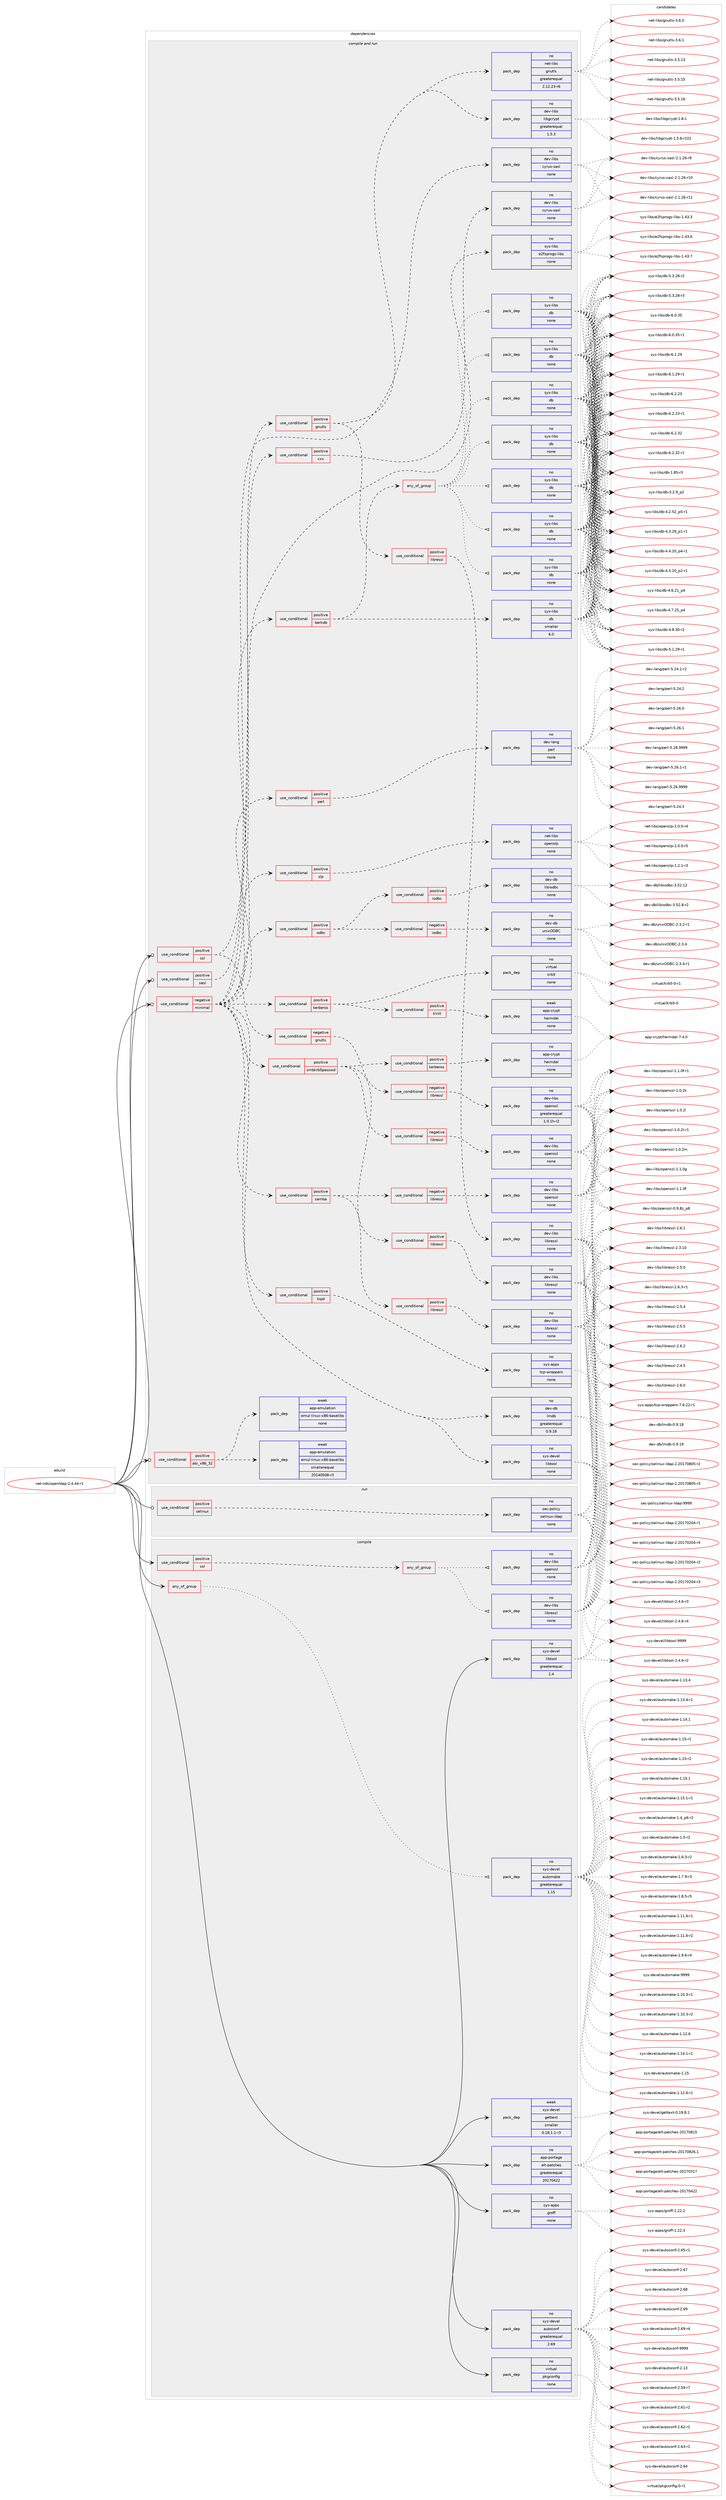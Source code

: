 digraph prolog {

# *************
# Graph options
# *************

newrank=true;
concentrate=true;
compound=true;
graph [rankdir=LR,fontname=Helvetica,fontsize=10,ranksep=1.5];#, ranksep=2.5, nodesep=0.2];
edge  [arrowhead=vee];
node  [fontname=Helvetica,fontsize=10];

# **********
# The ebuild
# **********

subgraph cluster_leftcol {
color=gray;
rank=same;
label=<<i>ebuild</i>>;
id [label="net-nds/openldap-2.4.44-r1", color=red, width=4, href="../net-nds/openldap-2.4.44-r1.svg"];
}

# ****************
# The dependencies
# ****************

subgraph cluster_midcol {
color=gray;
label=<<i>dependencies</i>>;
subgraph cluster_compile {
fillcolor="#eeeeee";
style=filled;
label=<<i>compile</i>>;
subgraph any7205 {
dependency432813 [label=<<TABLE BORDER="0" CELLBORDER="1" CELLSPACING="0" CELLPADDING="4"><TR><TD CELLPADDING="10">any_of_group</TD></TR></TABLE>>, shape=none, color=red];subgraph pack318386 {
dependency432814 [label=<<TABLE BORDER="0" CELLBORDER="1" CELLSPACING="0" CELLPADDING="4" WIDTH="220"><TR><TD ROWSPAN="6" CELLPADDING="30">pack_dep</TD></TR><TR><TD WIDTH="110">no</TD></TR><TR><TD>sys-devel</TD></TR><TR><TD>automake</TD></TR><TR><TD>greaterequal</TD></TR><TR><TD>1.15</TD></TR></TABLE>>, shape=none, color=blue];
}
dependency432813:e -> dependency432814:w [weight=20,style="dotted",arrowhead="oinv"];
}
id:e -> dependency432813:w [weight=20,style="solid",arrowhead="vee"];
subgraph cond106991 {
dependency432815 [label=<<TABLE BORDER="0" CELLBORDER="1" CELLSPACING="0" CELLPADDING="4"><TR><TD ROWSPAN="3" CELLPADDING="10">use_conditional</TD></TR><TR><TD>positive</TD></TR><TR><TD>ssl</TD></TR></TABLE>>, shape=none, color=red];
subgraph any7206 {
dependency432816 [label=<<TABLE BORDER="0" CELLBORDER="1" CELLSPACING="0" CELLPADDING="4"><TR><TD CELLPADDING="10">any_of_group</TD></TR></TABLE>>, shape=none, color=red];subgraph pack318387 {
dependency432817 [label=<<TABLE BORDER="0" CELLBORDER="1" CELLSPACING="0" CELLPADDING="4" WIDTH="220"><TR><TD ROWSPAN="6" CELLPADDING="30">pack_dep</TD></TR><TR><TD WIDTH="110">no</TD></TR><TR><TD>dev-libs</TD></TR><TR><TD>openssl</TD></TR><TR><TD>none</TD></TR><TR><TD></TD></TR></TABLE>>, shape=none, color=blue];
}
dependency432816:e -> dependency432817:w [weight=20,style="dotted",arrowhead="oinv"];
subgraph pack318388 {
dependency432818 [label=<<TABLE BORDER="0" CELLBORDER="1" CELLSPACING="0" CELLPADDING="4" WIDTH="220"><TR><TD ROWSPAN="6" CELLPADDING="30">pack_dep</TD></TR><TR><TD WIDTH="110">no</TD></TR><TR><TD>dev-libs</TD></TR><TR><TD>libressl</TD></TR><TR><TD>none</TD></TR><TR><TD></TD></TR></TABLE>>, shape=none, color=blue];
}
dependency432816:e -> dependency432818:w [weight=20,style="dotted",arrowhead="oinv"];
}
dependency432815:e -> dependency432816:w [weight=20,style="dashed",arrowhead="vee"];
}
id:e -> dependency432815:w [weight=20,style="solid",arrowhead="vee"];
subgraph pack318389 {
dependency432819 [label=<<TABLE BORDER="0" CELLBORDER="1" CELLSPACING="0" CELLPADDING="4" WIDTH="220"><TR><TD ROWSPAN="6" CELLPADDING="30">pack_dep</TD></TR><TR><TD WIDTH="110">no</TD></TR><TR><TD>app-portage</TD></TR><TR><TD>elt-patches</TD></TR><TR><TD>greaterequal</TD></TR><TR><TD>20170422</TD></TR></TABLE>>, shape=none, color=blue];
}
id:e -> dependency432819:w [weight=20,style="solid",arrowhead="vee"];
subgraph pack318390 {
dependency432820 [label=<<TABLE BORDER="0" CELLBORDER="1" CELLSPACING="0" CELLPADDING="4" WIDTH="220"><TR><TD ROWSPAN="6" CELLPADDING="30">pack_dep</TD></TR><TR><TD WIDTH="110">no</TD></TR><TR><TD>sys-apps</TD></TR><TR><TD>groff</TD></TR><TR><TD>none</TD></TR><TR><TD></TD></TR></TABLE>>, shape=none, color=blue];
}
id:e -> dependency432820:w [weight=20,style="solid",arrowhead="vee"];
subgraph pack318391 {
dependency432821 [label=<<TABLE BORDER="0" CELLBORDER="1" CELLSPACING="0" CELLPADDING="4" WIDTH="220"><TR><TD ROWSPAN="6" CELLPADDING="30">pack_dep</TD></TR><TR><TD WIDTH="110">no</TD></TR><TR><TD>sys-devel</TD></TR><TR><TD>autoconf</TD></TR><TR><TD>greaterequal</TD></TR><TR><TD>2.69</TD></TR></TABLE>>, shape=none, color=blue];
}
id:e -> dependency432821:w [weight=20,style="solid",arrowhead="vee"];
subgraph pack318392 {
dependency432822 [label=<<TABLE BORDER="0" CELLBORDER="1" CELLSPACING="0" CELLPADDING="4" WIDTH="220"><TR><TD ROWSPAN="6" CELLPADDING="30">pack_dep</TD></TR><TR><TD WIDTH="110">no</TD></TR><TR><TD>sys-devel</TD></TR><TR><TD>libtool</TD></TR><TR><TD>greaterequal</TD></TR><TR><TD>2.4</TD></TR></TABLE>>, shape=none, color=blue];
}
id:e -> dependency432822:w [weight=20,style="solid",arrowhead="vee"];
subgraph pack318393 {
dependency432823 [label=<<TABLE BORDER="0" CELLBORDER="1" CELLSPACING="0" CELLPADDING="4" WIDTH="220"><TR><TD ROWSPAN="6" CELLPADDING="30">pack_dep</TD></TR><TR><TD WIDTH="110">no</TD></TR><TR><TD>virtual</TD></TR><TR><TD>pkgconfig</TD></TR><TR><TD>none</TD></TR><TR><TD></TD></TR></TABLE>>, shape=none, color=blue];
}
id:e -> dependency432823:w [weight=20,style="solid",arrowhead="vee"];
subgraph pack318394 {
dependency432824 [label=<<TABLE BORDER="0" CELLBORDER="1" CELLSPACING="0" CELLPADDING="4" WIDTH="220"><TR><TD ROWSPAN="6" CELLPADDING="30">pack_dep</TD></TR><TR><TD WIDTH="110">weak</TD></TR><TR><TD>sys-devel</TD></TR><TR><TD>gettext</TD></TR><TR><TD>smaller</TD></TR><TR><TD>0.18.1.1-r3</TD></TR></TABLE>>, shape=none, color=blue];
}
id:e -> dependency432824:w [weight=20,style="solid",arrowhead="vee"];
}
subgraph cluster_compileandrun {
fillcolor="#eeeeee";
style=filled;
label=<<i>compile and run</i>>;
subgraph cond106992 {
dependency432825 [label=<<TABLE BORDER="0" CELLBORDER="1" CELLSPACING="0" CELLPADDING="4"><TR><TD ROWSPAN="3" CELLPADDING="10">use_conditional</TD></TR><TR><TD>negative</TD></TR><TR><TD>minimal</TD></TR></TABLE>>, shape=none, color=red];
subgraph pack318395 {
dependency432826 [label=<<TABLE BORDER="0" CELLBORDER="1" CELLSPACING="0" CELLPADDING="4" WIDTH="220"><TR><TD ROWSPAN="6" CELLPADDING="30">pack_dep</TD></TR><TR><TD WIDTH="110">no</TD></TR><TR><TD>sys-devel</TD></TR><TR><TD>libtool</TD></TR><TR><TD>none</TD></TR><TR><TD></TD></TR></TABLE>>, shape=none, color=blue];
}
dependency432825:e -> dependency432826:w [weight=20,style="dashed",arrowhead="vee"];
subgraph pack318396 {
dependency432827 [label=<<TABLE BORDER="0" CELLBORDER="1" CELLSPACING="0" CELLPADDING="4" WIDTH="220"><TR><TD ROWSPAN="6" CELLPADDING="30">pack_dep</TD></TR><TR><TD WIDTH="110">no</TD></TR><TR><TD>sys-libs</TD></TR><TR><TD>e2fsprogs-libs</TD></TR><TR><TD>none</TD></TR><TR><TD></TD></TR></TABLE>>, shape=none, color=blue];
}
dependency432825:e -> dependency432827:w [weight=20,style="dashed",arrowhead="vee"];
subgraph pack318397 {
dependency432828 [label=<<TABLE BORDER="0" CELLBORDER="1" CELLSPACING="0" CELLPADDING="4" WIDTH="220"><TR><TD ROWSPAN="6" CELLPADDING="30">pack_dep</TD></TR><TR><TD WIDTH="110">no</TD></TR><TR><TD>dev-db</TD></TR><TR><TD>lmdb</TD></TR><TR><TD>greaterequal</TD></TR><TR><TD>0.9.18</TD></TR></TABLE>>, shape=none, color=blue];
}
dependency432825:e -> dependency432828:w [weight=20,style="dashed",arrowhead="vee"];
subgraph cond106993 {
dependency432829 [label=<<TABLE BORDER="0" CELLBORDER="1" CELLSPACING="0" CELLPADDING="4"><TR><TD ROWSPAN="3" CELLPADDING="10">use_conditional</TD></TR><TR><TD>positive</TD></TR><TR><TD>tcpd</TD></TR></TABLE>>, shape=none, color=red];
subgraph pack318398 {
dependency432830 [label=<<TABLE BORDER="0" CELLBORDER="1" CELLSPACING="0" CELLPADDING="4" WIDTH="220"><TR><TD ROWSPAN="6" CELLPADDING="30">pack_dep</TD></TR><TR><TD WIDTH="110">no</TD></TR><TR><TD>sys-apps</TD></TR><TR><TD>tcp-wrappers</TD></TR><TR><TD>none</TD></TR><TR><TD></TD></TR></TABLE>>, shape=none, color=blue];
}
dependency432829:e -> dependency432830:w [weight=20,style="dashed",arrowhead="vee"];
}
dependency432825:e -> dependency432829:w [weight=20,style="dashed",arrowhead="vee"];
subgraph cond106994 {
dependency432831 [label=<<TABLE BORDER="0" CELLBORDER="1" CELLSPACING="0" CELLPADDING="4"><TR><TD ROWSPAN="3" CELLPADDING="10">use_conditional</TD></TR><TR><TD>positive</TD></TR><TR><TD>odbc</TD></TR></TABLE>>, shape=none, color=red];
subgraph cond106995 {
dependency432832 [label=<<TABLE BORDER="0" CELLBORDER="1" CELLSPACING="0" CELLPADDING="4"><TR><TD ROWSPAN="3" CELLPADDING="10">use_conditional</TD></TR><TR><TD>negative</TD></TR><TR><TD>iodbc</TD></TR></TABLE>>, shape=none, color=red];
subgraph pack318399 {
dependency432833 [label=<<TABLE BORDER="0" CELLBORDER="1" CELLSPACING="0" CELLPADDING="4" WIDTH="220"><TR><TD ROWSPAN="6" CELLPADDING="30">pack_dep</TD></TR><TR><TD WIDTH="110">no</TD></TR><TR><TD>dev-db</TD></TR><TR><TD>unixODBC</TD></TR><TR><TD>none</TD></TR><TR><TD></TD></TR></TABLE>>, shape=none, color=blue];
}
dependency432832:e -> dependency432833:w [weight=20,style="dashed",arrowhead="vee"];
}
dependency432831:e -> dependency432832:w [weight=20,style="dashed",arrowhead="vee"];
subgraph cond106996 {
dependency432834 [label=<<TABLE BORDER="0" CELLBORDER="1" CELLSPACING="0" CELLPADDING="4"><TR><TD ROWSPAN="3" CELLPADDING="10">use_conditional</TD></TR><TR><TD>positive</TD></TR><TR><TD>iodbc</TD></TR></TABLE>>, shape=none, color=red];
subgraph pack318400 {
dependency432835 [label=<<TABLE BORDER="0" CELLBORDER="1" CELLSPACING="0" CELLPADDING="4" WIDTH="220"><TR><TD ROWSPAN="6" CELLPADDING="30">pack_dep</TD></TR><TR><TD WIDTH="110">no</TD></TR><TR><TD>dev-db</TD></TR><TR><TD>libiodbc</TD></TR><TR><TD>none</TD></TR><TR><TD></TD></TR></TABLE>>, shape=none, color=blue];
}
dependency432834:e -> dependency432835:w [weight=20,style="dashed",arrowhead="vee"];
}
dependency432831:e -> dependency432834:w [weight=20,style="dashed",arrowhead="vee"];
}
dependency432825:e -> dependency432831:w [weight=20,style="dashed",arrowhead="vee"];
subgraph cond106997 {
dependency432836 [label=<<TABLE BORDER="0" CELLBORDER="1" CELLSPACING="0" CELLPADDING="4"><TR><TD ROWSPAN="3" CELLPADDING="10">use_conditional</TD></TR><TR><TD>positive</TD></TR><TR><TD>slp</TD></TR></TABLE>>, shape=none, color=red];
subgraph pack318401 {
dependency432837 [label=<<TABLE BORDER="0" CELLBORDER="1" CELLSPACING="0" CELLPADDING="4" WIDTH="220"><TR><TD ROWSPAN="6" CELLPADDING="30">pack_dep</TD></TR><TR><TD WIDTH="110">no</TD></TR><TR><TD>net-libs</TD></TR><TR><TD>openslp</TD></TR><TR><TD>none</TD></TR><TR><TD></TD></TR></TABLE>>, shape=none, color=blue];
}
dependency432836:e -> dependency432837:w [weight=20,style="dashed",arrowhead="vee"];
}
dependency432825:e -> dependency432836:w [weight=20,style="dashed",arrowhead="vee"];
subgraph cond106998 {
dependency432838 [label=<<TABLE BORDER="0" CELLBORDER="1" CELLSPACING="0" CELLPADDING="4"><TR><TD ROWSPAN="3" CELLPADDING="10">use_conditional</TD></TR><TR><TD>positive</TD></TR><TR><TD>perl</TD></TR></TABLE>>, shape=none, color=red];
subgraph pack318402 {
dependency432839 [label=<<TABLE BORDER="0" CELLBORDER="1" CELLSPACING="0" CELLPADDING="4" WIDTH="220"><TR><TD ROWSPAN="6" CELLPADDING="30">pack_dep</TD></TR><TR><TD WIDTH="110">no</TD></TR><TR><TD>dev-lang</TD></TR><TR><TD>perl</TD></TR><TR><TD>none</TD></TR><TR><TD></TD></TR></TABLE>>, shape=none, color=blue];
}
dependency432838:e -> dependency432839:w [weight=20,style="dashed",arrowhead="vee"];
}
dependency432825:e -> dependency432838:w [weight=20,style="dashed",arrowhead="vee"];
subgraph cond106999 {
dependency432840 [label=<<TABLE BORDER="0" CELLBORDER="1" CELLSPACING="0" CELLPADDING="4"><TR><TD ROWSPAN="3" CELLPADDING="10">use_conditional</TD></TR><TR><TD>positive</TD></TR><TR><TD>samba</TD></TR></TABLE>>, shape=none, color=red];
subgraph cond107000 {
dependency432841 [label=<<TABLE BORDER="0" CELLBORDER="1" CELLSPACING="0" CELLPADDING="4"><TR><TD ROWSPAN="3" CELLPADDING="10">use_conditional</TD></TR><TR><TD>negative</TD></TR><TR><TD>libressl</TD></TR></TABLE>>, shape=none, color=red];
subgraph pack318403 {
dependency432842 [label=<<TABLE BORDER="0" CELLBORDER="1" CELLSPACING="0" CELLPADDING="4" WIDTH="220"><TR><TD ROWSPAN="6" CELLPADDING="30">pack_dep</TD></TR><TR><TD WIDTH="110">no</TD></TR><TR><TD>dev-libs</TD></TR><TR><TD>openssl</TD></TR><TR><TD>none</TD></TR><TR><TD></TD></TR></TABLE>>, shape=none, color=blue];
}
dependency432841:e -> dependency432842:w [weight=20,style="dashed",arrowhead="vee"];
}
dependency432840:e -> dependency432841:w [weight=20,style="dashed",arrowhead="vee"];
subgraph cond107001 {
dependency432843 [label=<<TABLE BORDER="0" CELLBORDER="1" CELLSPACING="0" CELLPADDING="4"><TR><TD ROWSPAN="3" CELLPADDING="10">use_conditional</TD></TR><TR><TD>positive</TD></TR><TR><TD>libressl</TD></TR></TABLE>>, shape=none, color=red];
subgraph pack318404 {
dependency432844 [label=<<TABLE BORDER="0" CELLBORDER="1" CELLSPACING="0" CELLPADDING="4" WIDTH="220"><TR><TD ROWSPAN="6" CELLPADDING="30">pack_dep</TD></TR><TR><TD WIDTH="110">no</TD></TR><TR><TD>dev-libs</TD></TR><TR><TD>libressl</TD></TR><TR><TD>none</TD></TR><TR><TD></TD></TR></TABLE>>, shape=none, color=blue];
}
dependency432843:e -> dependency432844:w [weight=20,style="dashed",arrowhead="vee"];
}
dependency432840:e -> dependency432843:w [weight=20,style="dashed",arrowhead="vee"];
}
dependency432825:e -> dependency432840:w [weight=20,style="dashed",arrowhead="vee"];
subgraph cond107002 {
dependency432845 [label=<<TABLE BORDER="0" CELLBORDER="1" CELLSPACING="0" CELLPADDING="4"><TR><TD ROWSPAN="3" CELLPADDING="10">use_conditional</TD></TR><TR><TD>positive</TD></TR><TR><TD>berkdb</TD></TR></TABLE>>, shape=none, color=red];
subgraph pack318405 {
dependency432846 [label=<<TABLE BORDER="0" CELLBORDER="1" CELLSPACING="0" CELLPADDING="4" WIDTH="220"><TR><TD ROWSPAN="6" CELLPADDING="30">pack_dep</TD></TR><TR><TD WIDTH="110">no</TD></TR><TR><TD>sys-libs</TD></TR><TR><TD>db</TD></TR><TR><TD>smaller</TD></TR><TR><TD>6.0</TD></TR></TABLE>>, shape=none, color=blue];
}
dependency432845:e -> dependency432846:w [weight=20,style="dashed",arrowhead="vee"];
subgraph any7207 {
dependency432847 [label=<<TABLE BORDER="0" CELLBORDER="1" CELLSPACING="0" CELLPADDING="4"><TR><TD CELLPADDING="10">any_of_group</TD></TR></TABLE>>, shape=none, color=red];subgraph pack318406 {
dependency432848 [label=<<TABLE BORDER="0" CELLBORDER="1" CELLSPACING="0" CELLPADDING="4" WIDTH="220"><TR><TD ROWSPAN="6" CELLPADDING="30">pack_dep</TD></TR><TR><TD WIDTH="110">no</TD></TR><TR><TD>sys-libs</TD></TR><TR><TD>db</TD></TR><TR><TD>none</TD></TR><TR><TD></TD></TR></TABLE>>, shape=none, color=blue];
}
dependency432847:e -> dependency432848:w [weight=20,style="dotted",arrowhead="oinv"];
subgraph pack318407 {
dependency432849 [label=<<TABLE BORDER="0" CELLBORDER="1" CELLSPACING="0" CELLPADDING="4" WIDTH="220"><TR><TD ROWSPAN="6" CELLPADDING="30">pack_dep</TD></TR><TR><TD WIDTH="110">no</TD></TR><TR><TD>sys-libs</TD></TR><TR><TD>db</TD></TR><TR><TD>none</TD></TR><TR><TD></TD></TR></TABLE>>, shape=none, color=blue];
}
dependency432847:e -> dependency432849:w [weight=20,style="dotted",arrowhead="oinv"];
subgraph pack318408 {
dependency432850 [label=<<TABLE BORDER="0" CELLBORDER="1" CELLSPACING="0" CELLPADDING="4" WIDTH="220"><TR><TD ROWSPAN="6" CELLPADDING="30">pack_dep</TD></TR><TR><TD WIDTH="110">no</TD></TR><TR><TD>sys-libs</TD></TR><TR><TD>db</TD></TR><TR><TD>none</TD></TR><TR><TD></TD></TR></TABLE>>, shape=none, color=blue];
}
dependency432847:e -> dependency432850:w [weight=20,style="dotted",arrowhead="oinv"];
subgraph pack318409 {
dependency432851 [label=<<TABLE BORDER="0" CELLBORDER="1" CELLSPACING="0" CELLPADDING="4" WIDTH="220"><TR><TD ROWSPAN="6" CELLPADDING="30">pack_dep</TD></TR><TR><TD WIDTH="110">no</TD></TR><TR><TD>sys-libs</TD></TR><TR><TD>db</TD></TR><TR><TD>none</TD></TR><TR><TD></TD></TR></TABLE>>, shape=none, color=blue];
}
dependency432847:e -> dependency432851:w [weight=20,style="dotted",arrowhead="oinv"];
subgraph pack318410 {
dependency432852 [label=<<TABLE BORDER="0" CELLBORDER="1" CELLSPACING="0" CELLPADDING="4" WIDTH="220"><TR><TD ROWSPAN="6" CELLPADDING="30">pack_dep</TD></TR><TR><TD WIDTH="110">no</TD></TR><TR><TD>sys-libs</TD></TR><TR><TD>db</TD></TR><TR><TD>none</TD></TR><TR><TD></TD></TR></TABLE>>, shape=none, color=blue];
}
dependency432847:e -> dependency432852:w [weight=20,style="dotted",arrowhead="oinv"];
subgraph pack318411 {
dependency432853 [label=<<TABLE BORDER="0" CELLBORDER="1" CELLSPACING="0" CELLPADDING="4" WIDTH="220"><TR><TD ROWSPAN="6" CELLPADDING="30">pack_dep</TD></TR><TR><TD WIDTH="110">no</TD></TR><TR><TD>sys-libs</TD></TR><TR><TD>db</TD></TR><TR><TD>none</TD></TR><TR><TD></TD></TR></TABLE>>, shape=none, color=blue];
}
dependency432847:e -> dependency432853:w [weight=20,style="dotted",arrowhead="oinv"];
subgraph pack318412 {
dependency432854 [label=<<TABLE BORDER="0" CELLBORDER="1" CELLSPACING="0" CELLPADDING="4" WIDTH="220"><TR><TD ROWSPAN="6" CELLPADDING="30">pack_dep</TD></TR><TR><TD WIDTH="110">no</TD></TR><TR><TD>sys-libs</TD></TR><TR><TD>db</TD></TR><TR><TD>none</TD></TR><TR><TD></TD></TR></TABLE>>, shape=none, color=blue];
}
dependency432847:e -> dependency432854:w [weight=20,style="dotted",arrowhead="oinv"];
}
dependency432845:e -> dependency432847:w [weight=20,style="dashed",arrowhead="vee"];
}
dependency432825:e -> dependency432845:w [weight=20,style="dashed",arrowhead="vee"];
subgraph cond107003 {
dependency432855 [label=<<TABLE BORDER="0" CELLBORDER="1" CELLSPACING="0" CELLPADDING="4"><TR><TD ROWSPAN="3" CELLPADDING="10">use_conditional</TD></TR><TR><TD>positive</TD></TR><TR><TD>smbkrb5passwd</TD></TR></TABLE>>, shape=none, color=red];
subgraph cond107004 {
dependency432856 [label=<<TABLE BORDER="0" CELLBORDER="1" CELLSPACING="0" CELLPADDING="4"><TR><TD ROWSPAN="3" CELLPADDING="10">use_conditional</TD></TR><TR><TD>negative</TD></TR><TR><TD>libressl</TD></TR></TABLE>>, shape=none, color=red];
subgraph pack318413 {
dependency432857 [label=<<TABLE BORDER="0" CELLBORDER="1" CELLSPACING="0" CELLPADDING="4" WIDTH="220"><TR><TD ROWSPAN="6" CELLPADDING="30">pack_dep</TD></TR><TR><TD WIDTH="110">no</TD></TR><TR><TD>dev-libs</TD></TR><TR><TD>openssl</TD></TR><TR><TD>none</TD></TR><TR><TD></TD></TR></TABLE>>, shape=none, color=blue];
}
dependency432856:e -> dependency432857:w [weight=20,style="dashed",arrowhead="vee"];
}
dependency432855:e -> dependency432856:w [weight=20,style="dashed",arrowhead="vee"];
subgraph cond107005 {
dependency432858 [label=<<TABLE BORDER="0" CELLBORDER="1" CELLSPACING="0" CELLPADDING="4"><TR><TD ROWSPAN="3" CELLPADDING="10">use_conditional</TD></TR><TR><TD>positive</TD></TR><TR><TD>libressl</TD></TR></TABLE>>, shape=none, color=red];
subgraph pack318414 {
dependency432859 [label=<<TABLE BORDER="0" CELLBORDER="1" CELLSPACING="0" CELLPADDING="4" WIDTH="220"><TR><TD ROWSPAN="6" CELLPADDING="30">pack_dep</TD></TR><TR><TD WIDTH="110">no</TD></TR><TR><TD>dev-libs</TD></TR><TR><TD>libressl</TD></TR><TR><TD>none</TD></TR><TR><TD></TD></TR></TABLE>>, shape=none, color=blue];
}
dependency432858:e -> dependency432859:w [weight=20,style="dashed",arrowhead="vee"];
}
dependency432855:e -> dependency432858:w [weight=20,style="dashed",arrowhead="vee"];
subgraph cond107006 {
dependency432860 [label=<<TABLE BORDER="0" CELLBORDER="1" CELLSPACING="0" CELLPADDING="4"><TR><TD ROWSPAN="3" CELLPADDING="10">use_conditional</TD></TR><TR><TD>positive</TD></TR><TR><TD>kerberos</TD></TR></TABLE>>, shape=none, color=red];
subgraph pack318415 {
dependency432861 [label=<<TABLE BORDER="0" CELLBORDER="1" CELLSPACING="0" CELLPADDING="4" WIDTH="220"><TR><TD ROWSPAN="6" CELLPADDING="30">pack_dep</TD></TR><TR><TD WIDTH="110">no</TD></TR><TR><TD>app-crypt</TD></TR><TR><TD>heimdal</TD></TR><TR><TD>none</TD></TR><TR><TD></TD></TR></TABLE>>, shape=none, color=blue];
}
dependency432860:e -> dependency432861:w [weight=20,style="dashed",arrowhead="vee"];
}
dependency432855:e -> dependency432860:w [weight=20,style="dashed",arrowhead="vee"];
}
dependency432825:e -> dependency432855:w [weight=20,style="dashed",arrowhead="vee"];
subgraph cond107007 {
dependency432862 [label=<<TABLE BORDER="0" CELLBORDER="1" CELLSPACING="0" CELLPADDING="4"><TR><TD ROWSPAN="3" CELLPADDING="10">use_conditional</TD></TR><TR><TD>positive</TD></TR><TR><TD>kerberos</TD></TR></TABLE>>, shape=none, color=red];
subgraph pack318416 {
dependency432863 [label=<<TABLE BORDER="0" CELLBORDER="1" CELLSPACING="0" CELLPADDING="4" WIDTH="220"><TR><TD ROWSPAN="6" CELLPADDING="30">pack_dep</TD></TR><TR><TD WIDTH="110">no</TD></TR><TR><TD>virtual</TD></TR><TR><TD>krb5</TD></TR><TR><TD>none</TD></TR><TR><TD></TD></TR></TABLE>>, shape=none, color=blue];
}
dependency432862:e -> dependency432863:w [weight=20,style="dashed",arrowhead="vee"];
subgraph cond107008 {
dependency432864 [label=<<TABLE BORDER="0" CELLBORDER="1" CELLSPACING="0" CELLPADDING="4"><TR><TD ROWSPAN="3" CELLPADDING="10">use_conditional</TD></TR><TR><TD>positive</TD></TR><TR><TD>kinit</TD></TR></TABLE>>, shape=none, color=red];
subgraph pack318417 {
dependency432865 [label=<<TABLE BORDER="0" CELLBORDER="1" CELLSPACING="0" CELLPADDING="4" WIDTH="220"><TR><TD ROWSPAN="6" CELLPADDING="30">pack_dep</TD></TR><TR><TD WIDTH="110">weak</TD></TR><TR><TD>app-crypt</TD></TR><TR><TD>heimdal</TD></TR><TR><TD>none</TD></TR><TR><TD></TD></TR></TABLE>>, shape=none, color=blue];
}
dependency432864:e -> dependency432865:w [weight=20,style="dashed",arrowhead="vee"];
}
dependency432862:e -> dependency432864:w [weight=20,style="dashed",arrowhead="vee"];
}
dependency432825:e -> dependency432862:w [weight=20,style="dashed",arrowhead="vee"];
subgraph cond107009 {
dependency432866 [label=<<TABLE BORDER="0" CELLBORDER="1" CELLSPACING="0" CELLPADDING="4"><TR><TD ROWSPAN="3" CELLPADDING="10">use_conditional</TD></TR><TR><TD>positive</TD></TR><TR><TD>cxx</TD></TR></TABLE>>, shape=none, color=red];
subgraph pack318418 {
dependency432867 [label=<<TABLE BORDER="0" CELLBORDER="1" CELLSPACING="0" CELLPADDING="4" WIDTH="220"><TR><TD ROWSPAN="6" CELLPADDING="30">pack_dep</TD></TR><TR><TD WIDTH="110">no</TD></TR><TR><TD>dev-libs</TD></TR><TR><TD>cyrus-sasl</TD></TR><TR><TD>none</TD></TR><TR><TD></TD></TR></TABLE>>, shape=none, color=blue];
}
dependency432866:e -> dependency432867:w [weight=20,style="dashed",arrowhead="vee"];
}
dependency432825:e -> dependency432866:w [weight=20,style="dashed",arrowhead="vee"];
}
id:e -> dependency432825:w [weight=20,style="solid",arrowhead="odotvee"];
subgraph cond107010 {
dependency432868 [label=<<TABLE BORDER="0" CELLBORDER="1" CELLSPACING="0" CELLPADDING="4"><TR><TD ROWSPAN="3" CELLPADDING="10">use_conditional</TD></TR><TR><TD>positive</TD></TR><TR><TD>abi_x86_32</TD></TR></TABLE>>, shape=none, color=red];
subgraph pack318419 {
dependency432869 [label=<<TABLE BORDER="0" CELLBORDER="1" CELLSPACING="0" CELLPADDING="4" WIDTH="220"><TR><TD ROWSPAN="6" CELLPADDING="30">pack_dep</TD></TR><TR><TD WIDTH="110">weak</TD></TR><TR><TD>app-emulation</TD></TR><TR><TD>emul-linux-x86-baselibs</TD></TR><TR><TD>smallerequal</TD></TR><TR><TD>20140508-r3</TD></TR></TABLE>>, shape=none, color=blue];
}
dependency432868:e -> dependency432869:w [weight=20,style="dashed",arrowhead="vee"];
subgraph pack318420 {
dependency432870 [label=<<TABLE BORDER="0" CELLBORDER="1" CELLSPACING="0" CELLPADDING="4" WIDTH="220"><TR><TD ROWSPAN="6" CELLPADDING="30">pack_dep</TD></TR><TR><TD WIDTH="110">weak</TD></TR><TR><TD>app-emulation</TD></TR><TR><TD>emul-linux-x86-baselibs</TD></TR><TR><TD>none</TD></TR><TR><TD></TD></TR></TABLE>>, shape=none, color=blue];
}
dependency432868:e -> dependency432870:w [weight=20,style="dashed",arrowhead="vee"];
}
id:e -> dependency432868:w [weight=20,style="solid",arrowhead="odotvee"];
subgraph cond107011 {
dependency432871 [label=<<TABLE BORDER="0" CELLBORDER="1" CELLSPACING="0" CELLPADDING="4"><TR><TD ROWSPAN="3" CELLPADDING="10">use_conditional</TD></TR><TR><TD>positive</TD></TR><TR><TD>sasl</TD></TR></TABLE>>, shape=none, color=red];
subgraph pack318421 {
dependency432872 [label=<<TABLE BORDER="0" CELLBORDER="1" CELLSPACING="0" CELLPADDING="4" WIDTH="220"><TR><TD ROWSPAN="6" CELLPADDING="30">pack_dep</TD></TR><TR><TD WIDTH="110">no</TD></TR><TR><TD>dev-libs</TD></TR><TR><TD>cyrus-sasl</TD></TR><TR><TD>none</TD></TR><TR><TD></TD></TR></TABLE>>, shape=none, color=blue];
}
dependency432871:e -> dependency432872:w [weight=20,style="dashed",arrowhead="vee"];
}
id:e -> dependency432871:w [weight=20,style="solid",arrowhead="odotvee"];
subgraph cond107012 {
dependency432873 [label=<<TABLE BORDER="0" CELLBORDER="1" CELLSPACING="0" CELLPADDING="4"><TR><TD ROWSPAN="3" CELLPADDING="10">use_conditional</TD></TR><TR><TD>positive</TD></TR><TR><TD>ssl</TD></TR></TABLE>>, shape=none, color=red];
subgraph cond107013 {
dependency432874 [label=<<TABLE BORDER="0" CELLBORDER="1" CELLSPACING="0" CELLPADDING="4"><TR><TD ROWSPAN="3" CELLPADDING="10">use_conditional</TD></TR><TR><TD>negative</TD></TR><TR><TD>gnutls</TD></TR></TABLE>>, shape=none, color=red];
subgraph cond107014 {
dependency432875 [label=<<TABLE BORDER="0" CELLBORDER="1" CELLSPACING="0" CELLPADDING="4"><TR><TD ROWSPAN="3" CELLPADDING="10">use_conditional</TD></TR><TR><TD>negative</TD></TR><TR><TD>libressl</TD></TR></TABLE>>, shape=none, color=red];
subgraph pack318422 {
dependency432876 [label=<<TABLE BORDER="0" CELLBORDER="1" CELLSPACING="0" CELLPADDING="4" WIDTH="220"><TR><TD ROWSPAN="6" CELLPADDING="30">pack_dep</TD></TR><TR><TD WIDTH="110">no</TD></TR><TR><TD>dev-libs</TD></TR><TR><TD>openssl</TD></TR><TR><TD>greaterequal</TD></TR><TR><TD>1.0.1h-r2</TD></TR></TABLE>>, shape=none, color=blue];
}
dependency432875:e -> dependency432876:w [weight=20,style="dashed",arrowhead="vee"];
}
dependency432874:e -> dependency432875:w [weight=20,style="dashed",arrowhead="vee"];
}
dependency432873:e -> dependency432874:w [weight=20,style="dashed",arrowhead="vee"];
subgraph cond107015 {
dependency432877 [label=<<TABLE BORDER="0" CELLBORDER="1" CELLSPACING="0" CELLPADDING="4"><TR><TD ROWSPAN="3" CELLPADDING="10">use_conditional</TD></TR><TR><TD>positive</TD></TR><TR><TD>gnutls</TD></TR></TABLE>>, shape=none, color=red];
subgraph pack318423 {
dependency432878 [label=<<TABLE BORDER="0" CELLBORDER="1" CELLSPACING="0" CELLPADDING="4" WIDTH="220"><TR><TD ROWSPAN="6" CELLPADDING="30">pack_dep</TD></TR><TR><TD WIDTH="110">no</TD></TR><TR><TD>net-libs</TD></TR><TR><TD>gnutls</TD></TR><TR><TD>greaterequal</TD></TR><TR><TD>2.12.23-r6</TD></TR></TABLE>>, shape=none, color=blue];
}
dependency432877:e -> dependency432878:w [weight=20,style="dashed",arrowhead="vee"];
subgraph cond107016 {
dependency432879 [label=<<TABLE BORDER="0" CELLBORDER="1" CELLSPACING="0" CELLPADDING="4"><TR><TD ROWSPAN="3" CELLPADDING="10">use_conditional</TD></TR><TR><TD>positive</TD></TR><TR><TD>libressl</TD></TR></TABLE>>, shape=none, color=red];
subgraph pack318424 {
dependency432880 [label=<<TABLE BORDER="0" CELLBORDER="1" CELLSPACING="0" CELLPADDING="4" WIDTH="220"><TR><TD ROWSPAN="6" CELLPADDING="30">pack_dep</TD></TR><TR><TD WIDTH="110">no</TD></TR><TR><TD>dev-libs</TD></TR><TR><TD>libressl</TD></TR><TR><TD>none</TD></TR><TR><TD></TD></TR></TABLE>>, shape=none, color=blue];
}
dependency432879:e -> dependency432880:w [weight=20,style="dashed",arrowhead="vee"];
}
dependency432877:e -> dependency432879:w [weight=20,style="dashed",arrowhead="vee"];
subgraph pack318425 {
dependency432881 [label=<<TABLE BORDER="0" CELLBORDER="1" CELLSPACING="0" CELLPADDING="4" WIDTH="220"><TR><TD ROWSPAN="6" CELLPADDING="30">pack_dep</TD></TR><TR><TD WIDTH="110">no</TD></TR><TR><TD>dev-libs</TD></TR><TR><TD>libgcrypt</TD></TR><TR><TD>greaterequal</TD></TR><TR><TD>1.5.3</TD></TR></TABLE>>, shape=none, color=blue];
}
dependency432877:e -> dependency432881:w [weight=20,style="dashed",arrowhead="vee"];
}
dependency432873:e -> dependency432877:w [weight=20,style="dashed",arrowhead="vee"];
}
id:e -> dependency432873:w [weight=20,style="solid",arrowhead="odotvee"];
}
subgraph cluster_run {
fillcolor="#eeeeee";
style=filled;
label=<<i>run</i>>;
subgraph cond107017 {
dependency432882 [label=<<TABLE BORDER="0" CELLBORDER="1" CELLSPACING="0" CELLPADDING="4"><TR><TD ROWSPAN="3" CELLPADDING="10">use_conditional</TD></TR><TR><TD>positive</TD></TR><TR><TD>selinux</TD></TR></TABLE>>, shape=none, color=red];
subgraph pack318426 {
dependency432883 [label=<<TABLE BORDER="0" CELLBORDER="1" CELLSPACING="0" CELLPADDING="4" WIDTH="220"><TR><TD ROWSPAN="6" CELLPADDING="30">pack_dep</TD></TR><TR><TD WIDTH="110">no</TD></TR><TR><TD>sec-policy</TD></TR><TR><TD>selinux-ldap</TD></TR><TR><TD>none</TD></TR><TR><TD></TD></TR></TABLE>>, shape=none, color=blue];
}
dependency432882:e -> dependency432883:w [weight=20,style="dashed",arrowhead="vee"];
}
id:e -> dependency432882:w [weight=20,style="solid",arrowhead="odot"];
}
}

# **************
# The candidates
# **************

subgraph cluster_choices {
rank=same;
color=gray;
label=<<i>candidates</i>>;

subgraph choice318386 {
color=black;
nodesep=1;
choice11512111545100101118101108479711711611110997107101454946494846514511449 [label="sys-devel/automake-1.10.3-r1", color=red, width=4,href="../sys-devel/automake-1.10.3-r1.svg"];
choice11512111545100101118101108479711711611110997107101454946494846514511450 [label="sys-devel/automake-1.10.3-r2", color=red, width=4,href="../sys-devel/automake-1.10.3-r2.svg"];
choice11512111545100101118101108479711711611110997107101454946494946544511449 [label="sys-devel/automake-1.11.6-r1", color=red, width=4,href="../sys-devel/automake-1.11.6-r1.svg"];
choice11512111545100101118101108479711711611110997107101454946494946544511450 [label="sys-devel/automake-1.11.6-r2", color=red, width=4,href="../sys-devel/automake-1.11.6-r2.svg"];
choice1151211154510010111810110847971171161111099710710145494649504654 [label="sys-devel/automake-1.12.6", color=red, width=4,href="../sys-devel/automake-1.12.6.svg"];
choice11512111545100101118101108479711711611110997107101454946495046544511449 [label="sys-devel/automake-1.12.6-r1", color=red, width=4,href="../sys-devel/automake-1.12.6-r1.svg"];
choice1151211154510010111810110847971171161111099710710145494649514652 [label="sys-devel/automake-1.13.4", color=red, width=4,href="../sys-devel/automake-1.13.4.svg"];
choice11512111545100101118101108479711711611110997107101454946495146524511449 [label="sys-devel/automake-1.13.4-r1", color=red, width=4,href="../sys-devel/automake-1.13.4-r1.svg"];
choice1151211154510010111810110847971171161111099710710145494649524649 [label="sys-devel/automake-1.14.1", color=red, width=4,href="../sys-devel/automake-1.14.1.svg"];
choice11512111545100101118101108479711711611110997107101454946495246494511449 [label="sys-devel/automake-1.14.1-r1", color=red, width=4,href="../sys-devel/automake-1.14.1-r1.svg"];
choice115121115451001011181011084797117116111109971071014549464953 [label="sys-devel/automake-1.15", color=red, width=4,href="../sys-devel/automake-1.15.svg"];
choice1151211154510010111810110847971171161111099710710145494649534511449 [label="sys-devel/automake-1.15-r1", color=red, width=4,href="../sys-devel/automake-1.15-r1.svg"];
choice1151211154510010111810110847971171161111099710710145494649534511450 [label="sys-devel/automake-1.15-r2", color=red, width=4,href="../sys-devel/automake-1.15-r2.svg"];
choice1151211154510010111810110847971171161111099710710145494649534649 [label="sys-devel/automake-1.15.1", color=red, width=4,href="../sys-devel/automake-1.15.1.svg"];
choice11512111545100101118101108479711711611110997107101454946495346494511449 [label="sys-devel/automake-1.15.1-r1", color=red, width=4,href="../sys-devel/automake-1.15.1-r1.svg"];
choice115121115451001011181011084797117116111109971071014549465295112544511450 [label="sys-devel/automake-1.4_p6-r2", color=red, width=4,href="../sys-devel/automake-1.4_p6-r2.svg"];
choice11512111545100101118101108479711711611110997107101454946534511450 [label="sys-devel/automake-1.5-r2", color=red, width=4,href="../sys-devel/automake-1.5-r2.svg"];
choice115121115451001011181011084797117116111109971071014549465446514511450 [label="sys-devel/automake-1.6.3-r2", color=red, width=4,href="../sys-devel/automake-1.6.3-r2.svg"];
choice115121115451001011181011084797117116111109971071014549465546574511451 [label="sys-devel/automake-1.7.9-r3", color=red, width=4,href="../sys-devel/automake-1.7.9-r3.svg"];
choice115121115451001011181011084797117116111109971071014549465646534511453 [label="sys-devel/automake-1.8.5-r5", color=red, width=4,href="../sys-devel/automake-1.8.5-r5.svg"];
choice115121115451001011181011084797117116111109971071014549465746544511452 [label="sys-devel/automake-1.9.6-r4", color=red, width=4,href="../sys-devel/automake-1.9.6-r4.svg"];
choice115121115451001011181011084797117116111109971071014557575757 [label="sys-devel/automake-9999", color=red, width=4,href="../sys-devel/automake-9999.svg"];
dependency432814:e -> choice11512111545100101118101108479711711611110997107101454946494846514511449:w [style=dotted,weight="100"];
dependency432814:e -> choice11512111545100101118101108479711711611110997107101454946494846514511450:w [style=dotted,weight="100"];
dependency432814:e -> choice11512111545100101118101108479711711611110997107101454946494946544511449:w [style=dotted,weight="100"];
dependency432814:e -> choice11512111545100101118101108479711711611110997107101454946494946544511450:w [style=dotted,weight="100"];
dependency432814:e -> choice1151211154510010111810110847971171161111099710710145494649504654:w [style=dotted,weight="100"];
dependency432814:e -> choice11512111545100101118101108479711711611110997107101454946495046544511449:w [style=dotted,weight="100"];
dependency432814:e -> choice1151211154510010111810110847971171161111099710710145494649514652:w [style=dotted,weight="100"];
dependency432814:e -> choice11512111545100101118101108479711711611110997107101454946495146524511449:w [style=dotted,weight="100"];
dependency432814:e -> choice1151211154510010111810110847971171161111099710710145494649524649:w [style=dotted,weight="100"];
dependency432814:e -> choice11512111545100101118101108479711711611110997107101454946495246494511449:w [style=dotted,weight="100"];
dependency432814:e -> choice115121115451001011181011084797117116111109971071014549464953:w [style=dotted,weight="100"];
dependency432814:e -> choice1151211154510010111810110847971171161111099710710145494649534511449:w [style=dotted,weight="100"];
dependency432814:e -> choice1151211154510010111810110847971171161111099710710145494649534511450:w [style=dotted,weight="100"];
dependency432814:e -> choice1151211154510010111810110847971171161111099710710145494649534649:w [style=dotted,weight="100"];
dependency432814:e -> choice11512111545100101118101108479711711611110997107101454946495346494511449:w [style=dotted,weight="100"];
dependency432814:e -> choice115121115451001011181011084797117116111109971071014549465295112544511450:w [style=dotted,weight="100"];
dependency432814:e -> choice11512111545100101118101108479711711611110997107101454946534511450:w [style=dotted,weight="100"];
dependency432814:e -> choice115121115451001011181011084797117116111109971071014549465446514511450:w [style=dotted,weight="100"];
dependency432814:e -> choice115121115451001011181011084797117116111109971071014549465546574511451:w [style=dotted,weight="100"];
dependency432814:e -> choice115121115451001011181011084797117116111109971071014549465646534511453:w [style=dotted,weight="100"];
dependency432814:e -> choice115121115451001011181011084797117116111109971071014549465746544511452:w [style=dotted,weight="100"];
dependency432814:e -> choice115121115451001011181011084797117116111109971071014557575757:w [style=dotted,weight="100"];
}
subgraph choice318387 {
color=black;
nodesep=1;
choice1001011184510810598115471111121011101151151084548465746561229511256 [label="dev-libs/openssl-0.9.8z_p8", color=red, width=4,href="../dev-libs/openssl-0.9.8z_p8.svg"];
choice100101118451081059811547111112101110115115108454946484650107 [label="dev-libs/openssl-1.0.2k", color=red, width=4,href="../dev-libs/openssl-1.0.2k.svg"];
choice100101118451081059811547111112101110115115108454946484650108 [label="dev-libs/openssl-1.0.2l", color=red, width=4,href="../dev-libs/openssl-1.0.2l.svg"];
choice1001011184510810598115471111121011101151151084549464846501084511449 [label="dev-libs/openssl-1.0.2l-r1", color=red, width=4,href="../dev-libs/openssl-1.0.2l-r1.svg"];
choice100101118451081059811547111112101110115115108454946484650109 [label="dev-libs/openssl-1.0.2m", color=red, width=4,href="../dev-libs/openssl-1.0.2m.svg"];
choice100101118451081059811547111112101110115115108454946494648102 [label="dev-libs/openssl-1.1.0f", color=red, width=4,href="../dev-libs/openssl-1.1.0f.svg"];
choice1001011184510810598115471111121011101151151084549464946481024511449 [label="dev-libs/openssl-1.1.0f-r1", color=red, width=4,href="../dev-libs/openssl-1.1.0f-r1.svg"];
choice100101118451081059811547111112101110115115108454946494648103 [label="dev-libs/openssl-1.1.0g", color=red, width=4,href="../dev-libs/openssl-1.1.0g.svg"];
dependency432817:e -> choice1001011184510810598115471111121011101151151084548465746561229511256:w [style=dotted,weight="100"];
dependency432817:e -> choice100101118451081059811547111112101110115115108454946484650107:w [style=dotted,weight="100"];
dependency432817:e -> choice100101118451081059811547111112101110115115108454946484650108:w [style=dotted,weight="100"];
dependency432817:e -> choice1001011184510810598115471111121011101151151084549464846501084511449:w [style=dotted,weight="100"];
dependency432817:e -> choice100101118451081059811547111112101110115115108454946484650109:w [style=dotted,weight="100"];
dependency432817:e -> choice100101118451081059811547111112101110115115108454946494648102:w [style=dotted,weight="100"];
dependency432817:e -> choice1001011184510810598115471111121011101151151084549464946481024511449:w [style=dotted,weight="100"];
dependency432817:e -> choice100101118451081059811547111112101110115115108454946494648103:w [style=dotted,weight="100"];
}
subgraph choice318388 {
color=black;
nodesep=1;
choice1001011184510810598115471081059811410111511510845504651464948 [label="dev-libs/libressl-2.3.10", color=red, width=4,href="../dev-libs/libressl-2.3.10.svg"];
choice10010111845108105981154710810598114101115115108455046524653 [label="dev-libs/libressl-2.4.5", color=red, width=4,href="../dev-libs/libressl-2.4.5.svg"];
choice10010111845108105981154710810598114101115115108455046534648 [label="dev-libs/libressl-2.5.0", color=red, width=4,href="../dev-libs/libressl-2.5.0.svg"];
choice10010111845108105981154710810598114101115115108455046534652 [label="dev-libs/libressl-2.5.4", color=red, width=4,href="../dev-libs/libressl-2.5.4.svg"];
choice10010111845108105981154710810598114101115115108455046534653 [label="dev-libs/libressl-2.5.5", color=red, width=4,href="../dev-libs/libressl-2.5.5.svg"];
choice10010111845108105981154710810598114101115115108455046544648 [label="dev-libs/libressl-2.6.0", color=red, width=4,href="../dev-libs/libressl-2.6.0.svg"];
choice10010111845108105981154710810598114101115115108455046544649 [label="dev-libs/libressl-2.6.1", color=red, width=4,href="../dev-libs/libressl-2.6.1.svg"];
choice10010111845108105981154710810598114101115115108455046544650 [label="dev-libs/libressl-2.6.2", color=red, width=4,href="../dev-libs/libressl-2.6.2.svg"];
choice100101118451081059811547108105981141011151151084550465446514511449 [label="dev-libs/libressl-2.6.3-r1", color=red, width=4,href="../dev-libs/libressl-2.6.3-r1.svg"];
dependency432818:e -> choice1001011184510810598115471081059811410111511510845504651464948:w [style=dotted,weight="100"];
dependency432818:e -> choice10010111845108105981154710810598114101115115108455046524653:w [style=dotted,weight="100"];
dependency432818:e -> choice10010111845108105981154710810598114101115115108455046534648:w [style=dotted,weight="100"];
dependency432818:e -> choice10010111845108105981154710810598114101115115108455046534652:w [style=dotted,weight="100"];
dependency432818:e -> choice10010111845108105981154710810598114101115115108455046534653:w [style=dotted,weight="100"];
dependency432818:e -> choice10010111845108105981154710810598114101115115108455046544648:w [style=dotted,weight="100"];
dependency432818:e -> choice10010111845108105981154710810598114101115115108455046544649:w [style=dotted,weight="100"];
dependency432818:e -> choice10010111845108105981154710810598114101115115108455046544650:w [style=dotted,weight="100"];
dependency432818:e -> choice100101118451081059811547108105981141011151151084550465446514511449:w [style=dotted,weight="100"];
}
subgraph choice318389 {
color=black;
nodesep=1;
choice97112112451121111141169710310147101108116451129711699104101115455048495548514955 [label="app-portage/elt-patches-20170317", color=red, width=4,href="../app-portage/elt-patches-20170317.svg"];
choice97112112451121111141169710310147101108116451129711699104101115455048495548525050 [label="app-portage/elt-patches-20170422", color=red, width=4,href="../app-portage/elt-patches-20170422.svg"];
choice97112112451121111141169710310147101108116451129711699104101115455048495548564953 [label="app-portage/elt-patches-20170815", color=red, width=4,href="../app-portage/elt-patches-20170815.svg"];
choice971121124511211111411697103101471011081164511297116991041011154550484955485650544649 [label="app-portage/elt-patches-20170826.1", color=red, width=4,href="../app-portage/elt-patches-20170826.1.svg"];
dependency432819:e -> choice97112112451121111141169710310147101108116451129711699104101115455048495548514955:w [style=dotted,weight="100"];
dependency432819:e -> choice97112112451121111141169710310147101108116451129711699104101115455048495548525050:w [style=dotted,weight="100"];
dependency432819:e -> choice97112112451121111141169710310147101108116451129711699104101115455048495548564953:w [style=dotted,weight="100"];
dependency432819:e -> choice971121124511211111411697103101471011081164511297116991041011154550484955485650544649:w [style=dotted,weight="100"];
}
subgraph choice318390 {
color=black;
nodesep=1;
choice11512111545971121121154710311411110210245494650504650 [label="sys-apps/groff-1.22.2", color=red, width=4,href="../sys-apps/groff-1.22.2.svg"];
choice11512111545971121121154710311411110210245494650504651 [label="sys-apps/groff-1.22.3", color=red, width=4,href="../sys-apps/groff-1.22.3.svg"];
dependency432820:e -> choice11512111545971121121154710311411110210245494650504650:w [style=dotted,weight="100"];
dependency432820:e -> choice11512111545971121121154710311411110210245494650504651:w [style=dotted,weight="100"];
}
subgraph choice318391 {
color=black;
nodesep=1;
choice115121115451001011181011084797117116111991111101024550464951 [label="sys-devel/autoconf-2.13", color=red, width=4,href="../sys-devel/autoconf-2.13.svg"];
choice1151211154510010111810110847971171161119911111010245504653574511455 [label="sys-devel/autoconf-2.59-r7", color=red, width=4,href="../sys-devel/autoconf-2.59-r7.svg"];
choice1151211154510010111810110847971171161119911111010245504654494511450 [label="sys-devel/autoconf-2.61-r2", color=red, width=4,href="../sys-devel/autoconf-2.61-r2.svg"];
choice1151211154510010111810110847971171161119911111010245504654504511449 [label="sys-devel/autoconf-2.62-r1", color=red, width=4,href="../sys-devel/autoconf-2.62-r1.svg"];
choice1151211154510010111810110847971171161119911111010245504654514511449 [label="sys-devel/autoconf-2.63-r1", color=red, width=4,href="../sys-devel/autoconf-2.63-r1.svg"];
choice115121115451001011181011084797117116111991111101024550465452 [label="sys-devel/autoconf-2.64", color=red, width=4,href="../sys-devel/autoconf-2.64.svg"];
choice1151211154510010111810110847971171161119911111010245504654534511449 [label="sys-devel/autoconf-2.65-r1", color=red, width=4,href="../sys-devel/autoconf-2.65-r1.svg"];
choice115121115451001011181011084797117116111991111101024550465455 [label="sys-devel/autoconf-2.67", color=red, width=4,href="../sys-devel/autoconf-2.67.svg"];
choice115121115451001011181011084797117116111991111101024550465456 [label="sys-devel/autoconf-2.68", color=red, width=4,href="../sys-devel/autoconf-2.68.svg"];
choice115121115451001011181011084797117116111991111101024550465457 [label="sys-devel/autoconf-2.69", color=red, width=4,href="../sys-devel/autoconf-2.69.svg"];
choice1151211154510010111810110847971171161119911111010245504654574511452 [label="sys-devel/autoconf-2.69-r4", color=red, width=4,href="../sys-devel/autoconf-2.69-r4.svg"];
choice115121115451001011181011084797117116111991111101024557575757 [label="sys-devel/autoconf-9999", color=red, width=4,href="../sys-devel/autoconf-9999.svg"];
dependency432821:e -> choice115121115451001011181011084797117116111991111101024550464951:w [style=dotted,weight="100"];
dependency432821:e -> choice1151211154510010111810110847971171161119911111010245504653574511455:w [style=dotted,weight="100"];
dependency432821:e -> choice1151211154510010111810110847971171161119911111010245504654494511450:w [style=dotted,weight="100"];
dependency432821:e -> choice1151211154510010111810110847971171161119911111010245504654504511449:w [style=dotted,weight="100"];
dependency432821:e -> choice1151211154510010111810110847971171161119911111010245504654514511449:w [style=dotted,weight="100"];
dependency432821:e -> choice115121115451001011181011084797117116111991111101024550465452:w [style=dotted,weight="100"];
dependency432821:e -> choice1151211154510010111810110847971171161119911111010245504654534511449:w [style=dotted,weight="100"];
dependency432821:e -> choice115121115451001011181011084797117116111991111101024550465455:w [style=dotted,weight="100"];
dependency432821:e -> choice115121115451001011181011084797117116111991111101024550465456:w [style=dotted,weight="100"];
dependency432821:e -> choice115121115451001011181011084797117116111991111101024550465457:w [style=dotted,weight="100"];
dependency432821:e -> choice1151211154510010111810110847971171161119911111010245504654574511452:w [style=dotted,weight="100"];
dependency432821:e -> choice115121115451001011181011084797117116111991111101024557575757:w [style=dotted,weight="100"];
}
subgraph choice318392 {
color=black;
nodesep=1;
choice1151211154510010111810110847108105981161111111084550465246544511450 [label="sys-devel/libtool-2.4.6-r2", color=red, width=4,href="../sys-devel/libtool-2.4.6-r2.svg"];
choice1151211154510010111810110847108105981161111111084550465246544511451 [label="sys-devel/libtool-2.4.6-r3", color=red, width=4,href="../sys-devel/libtool-2.4.6-r3.svg"];
choice1151211154510010111810110847108105981161111111084550465246544511452 [label="sys-devel/libtool-2.4.6-r4", color=red, width=4,href="../sys-devel/libtool-2.4.6-r4.svg"];
choice1151211154510010111810110847108105981161111111084557575757 [label="sys-devel/libtool-9999", color=red, width=4,href="../sys-devel/libtool-9999.svg"];
dependency432822:e -> choice1151211154510010111810110847108105981161111111084550465246544511450:w [style=dotted,weight="100"];
dependency432822:e -> choice1151211154510010111810110847108105981161111111084550465246544511451:w [style=dotted,weight="100"];
dependency432822:e -> choice1151211154510010111810110847108105981161111111084550465246544511452:w [style=dotted,weight="100"];
dependency432822:e -> choice1151211154510010111810110847108105981161111111084557575757:w [style=dotted,weight="100"];
}
subgraph choice318393 {
color=black;
nodesep=1;
choice11810511411611797108471121071039911111010210510345484511449 [label="virtual/pkgconfig-0-r1", color=red, width=4,href="../virtual/pkgconfig-0-r1.svg"];
dependency432823:e -> choice11810511411611797108471121071039911111010210510345484511449:w [style=dotted,weight="100"];
}
subgraph choice318394 {
color=black;
nodesep=1;
choice1151211154510010111810110847103101116116101120116454846495746564649 [label="sys-devel/gettext-0.19.8.1", color=red, width=4,href="../sys-devel/gettext-0.19.8.1.svg"];
dependency432824:e -> choice1151211154510010111810110847103101116116101120116454846495746564649:w [style=dotted,weight="100"];
}
subgraph choice318395 {
color=black;
nodesep=1;
choice1151211154510010111810110847108105981161111111084550465246544511450 [label="sys-devel/libtool-2.4.6-r2", color=red, width=4,href="../sys-devel/libtool-2.4.6-r2.svg"];
choice1151211154510010111810110847108105981161111111084550465246544511451 [label="sys-devel/libtool-2.4.6-r3", color=red, width=4,href="../sys-devel/libtool-2.4.6-r3.svg"];
choice1151211154510010111810110847108105981161111111084550465246544511452 [label="sys-devel/libtool-2.4.6-r4", color=red, width=4,href="../sys-devel/libtool-2.4.6-r4.svg"];
choice1151211154510010111810110847108105981161111111084557575757 [label="sys-devel/libtool-9999", color=red, width=4,href="../sys-devel/libtool-9999.svg"];
dependency432826:e -> choice1151211154510010111810110847108105981161111111084550465246544511450:w [style=dotted,weight="100"];
dependency432826:e -> choice1151211154510010111810110847108105981161111111084550465246544511451:w [style=dotted,weight="100"];
dependency432826:e -> choice1151211154510010111810110847108105981161111111084550465246544511452:w [style=dotted,weight="100"];
dependency432826:e -> choice1151211154510010111810110847108105981161111111084557575757:w [style=dotted,weight="100"];
}
subgraph choice318396 {
color=black;
nodesep=1;
choice11512111545108105981154710150102115112114111103115451081059811545494652514651 [label="sys-libs/e2fsprogs-libs-1.43.3", color=red, width=4,href="../sys-libs/e2fsprogs-libs-1.43.3.svg"];
choice11512111545108105981154710150102115112114111103115451081059811545494652514654 [label="sys-libs/e2fsprogs-libs-1.43.6", color=red, width=4,href="../sys-libs/e2fsprogs-libs-1.43.6.svg"];
choice11512111545108105981154710150102115112114111103115451081059811545494652514655 [label="sys-libs/e2fsprogs-libs-1.43.7", color=red, width=4,href="../sys-libs/e2fsprogs-libs-1.43.7.svg"];
dependency432827:e -> choice11512111545108105981154710150102115112114111103115451081059811545494652514651:w [style=dotted,weight="100"];
dependency432827:e -> choice11512111545108105981154710150102115112114111103115451081059811545494652514654:w [style=dotted,weight="100"];
dependency432827:e -> choice11512111545108105981154710150102115112114111103115451081059811545494652514655:w [style=dotted,weight="100"];
}
subgraph choice318397 {
color=black;
nodesep=1;
choice1001011184510098471081091009845484657464956 [label="dev-db/lmdb-0.9.18", color=red, width=4,href="../dev-db/lmdb-0.9.18.svg"];
choice1001011184510098471081091009845484657464957 [label="dev-db/lmdb-0.9.19", color=red, width=4,href="../dev-db/lmdb-0.9.19.svg"];
dependency432828:e -> choice1001011184510098471081091009845484657464956:w [style=dotted,weight="100"];
dependency432828:e -> choice1001011184510098471081091009845484657464957:w [style=dotted,weight="100"];
}
subgraph choice318398 {
color=black;
nodesep=1;
choice115121115459711211211547116991124511911497112112101114115455546544650504511449 [label="sys-apps/tcp-wrappers-7.6.22-r1", color=red, width=4,href="../sys-apps/tcp-wrappers-7.6.22-r1.svg"];
dependency432830:e -> choice115121115459711211211547116991124511911497112112101114115455546544650504511449:w [style=dotted,weight="100"];
}
subgraph choice318399 {
color=black;
nodesep=1;
choice100101118451009847117110105120796866674550465146504511449 [label="dev-db/unixODBC-2.3.2-r1", color=red, width=4,href="../dev-db/unixODBC-2.3.2-r1.svg"];
choice10010111845100984711711010512079686667455046514652 [label="dev-db/unixODBC-2.3.4", color=red, width=4,href="../dev-db/unixODBC-2.3.4.svg"];
choice100101118451009847117110105120796866674550465146524511449 [label="dev-db/unixODBC-2.3.4-r1", color=red, width=4,href="../dev-db/unixODBC-2.3.4-r1.svg"];
dependency432833:e -> choice100101118451009847117110105120796866674550465146504511449:w [style=dotted,weight="100"];
dependency432833:e -> choice10010111845100984711711010512079686667455046514652:w [style=dotted,weight="100"];
dependency432833:e -> choice100101118451009847117110105120796866674550465146524511449:w [style=dotted,weight="100"];
}
subgraph choice318400 {
color=black;
nodesep=1;
choice1001011184510098471081059810511110098994551465350464950 [label="dev-db/libiodbc-3.52.12", color=red, width=4,href="../dev-db/libiodbc-3.52.12.svg"];
choice100101118451009847108105981051111009899455146535046564511450 [label="dev-db/libiodbc-3.52.8-r2", color=red, width=4,href="../dev-db/libiodbc-3.52.8-r2.svg"];
dependency432835:e -> choice1001011184510098471081059810511110098994551465350464950:w [style=dotted,weight="100"];
dependency432835:e -> choice100101118451009847108105981051111009899455146535046564511450:w [style=dotted,weight="100"];
}
subgraph choice318401 {
color=black;
nodesep=1;
choice1101011164510810598115471111121011101151081124549465046494511451 [label="net-libs/openslp-1.2.1-r3", color=red, width=4,href="../net-libs/openslp-1.2.1-r3.svg"];
choice1101011164510810598115471111121011101151081124550464846484511452 [label="net-libs/openslp-2.0.0-r4", color=red, width=4,href="../net-libs/openslp-2.0.0-r4.svg"];
choice1101011164510810598115471111121011101151081124550464846484511453 [label="net-libs/openslp-2.0.0-r5", color=red, width=4,href="../net-libs/openslp-2.0.0-r5.svg"];
dependency432837:e -> choice1101011164510810598115471111121011101151081124549465046494511451:w [style=dotted,weight="100"];
dependency432837:e -> choice1101011164510810598115471111121011101151081124550464846484511452:w [style=dotted,weight="100"];
dependency432837:e -> choice1101011164510810598115471111121011101151081124550464846484511453:w [style=dotted,weight="100"];
}
subgraph choice318402 {
color=black;
nodesep=1;
choice100101118451089711010347112101114108455346505246494511450 [label="dev-lang/perl-5.24.1-r2", color=red, width=4,href="../dev-lang/perl-5.24.1-r2.svg"];
choice10010111845108971101034711210111410845534650524650 [label="dev-lang/perl-5.24.2", color=red, width=4,href="../dev-lang/perl-5.24.2.svg"];
choice10010111845108971101034711210111410845534650524651 [label="dev-lang/perl-5.24.3", color=red, width=4,href="../dev-lang/perl-5.24.3.svg"];
choice10010111845108971101034711210111410845534650544648 [label="dev-lang/perl-5.26.0", color=red, width=4,href="../dev-lang/perl-5.26.0.svg"];
choice10010111845108971101034711210111410845534650544649 [label="dev-lang/perl-5.26.1", color=red, width=4,href="../dev-lang/perl-5.26.1.svg"];
choice100101118451089711010347112101114108455346505446494511449 [label="dev-lang/perl-5.26.1-r1", color=red, width=4,href="../dev-lang/perl-5.26.1-r1.svg"];
choice10010111845108971101034711210111410845534650544657575757 [label="dev-lang/perl-5.26.9999", color=red, width=4,href="../dev-lang/perl-5.26.9999.svg"];
choice10010111845108971101034711210111410845534650564657575757 [label="dev-lang/perl-5.28.9999", color=red, width=4,href="../dev-lang/perl-5.28.9999.svg"];
dependency432839:e -> choice100101118451089711010347112101114108455346505246494511450:w [style=dotted,weight="100"];
dependency432839:e -> choice10010111845108971101034711210111410845534650524650:w [style=dotted,weight="100"];
dependency432839:e -> choice10010111845108971101034711210111410845534650524651:w [style=dotted,weight="100"];
dependency432839:e -> choice10010111845108971101034711210111410845534650544648:w [style=dotted,weight="100"];
dependency432839:e -> choice10010111845108971101034711210111410845534650544649:w [style=dotted,weight="100"];
dependency432839:e -> choice100101118451089711010347112101114108455346505446494511449:w [style=dotted,weight="100"];
dependency432839:e -> choice10010111845108971101034711210111410845534650544657575757:w [style=dotted,weight="100"];
dependency432839:e -> choice10010111845108971101034711210111410845534650564657575757:w [style=dotted,weight="100"];
}
subgraph choice318403 {
color=black;
nodesep=1;
choice1001011184510810598115471111121011101151151084548465746561229511256 [label="dev-libs/openssl-0.9.8z_p8", color=red, width=4,href="../dev-libs/openssl-0.9.8z_p8.svg"];
choice100101118451081059811547111112101110115115108454946484650107 [label="dev-libs/openssl-1.0.2k", color=red, width=4,href="../dev-libs/openssl-1.0.2k.svg"];
choice100101118451081059811547111112101110115115108454946484650108 [label="dev-libs/openssl-1.0.2l", color=red, width=4,href="../dev-libs/openssl-1.0.2l.svg"];
choice1001011184510810598115471111121011101151151084549464846501084511449 [label="dev-libs/openssl-1.0.2l-r1", color=red, width=4,href="../dev-libs/openssl-1.0.2l-r1.svg"];
choice100101118451081059811547111112101110115115108454946484650109 [label="dev-libs/openssl-1.0.2m", color=red, width=4,href="../dev-libs/openssl-1.0.2m.svg"];
choice100101118451081059811547111112101110115115108454946494648102 [label="dev-libs/openssl-1.1.0f", color=red, width=4,href="../dev-libs/openssl-1.1.0f.svg"];
choice1001011184510810598115471111121011101151151084549464946481024511449 [label="dev-libs/openssl-1.1.0f-r1", color=red, width=4,href="../dev-libs/openssl-1.1.0f-r1.svg"];
choice100101118451081059811547111112101110115115108454946494648103 [label="dev-libs/openssl-1.1.0g", color=red, width=4,href="../dev-libs/openssl-1.1.0g.svg"];
dependency432842:e -> choice1001011184510810598115471111121011101151151084548465746561229511256:w [style=dotted,weight="100"];
dependency432842:e -> choice100101118451081059811547111112101110115115108454946484650107:w [style=dotted,weight="100"];
dependency432842:e -> choice100101118451081059811547111112101110115115108454946484650108:w [style=dotted,weight="100"];
dependency432842:e -> choice1001011184510810598115471111121011101151151084549464846501084511449:w [style=dotted,weight="100"];
dependency432842:e -> choice100101118451081059811547111112101110115115108454946484650109:w [style=dotted,weight="100"];
dependency432842:e -> choice100101118451081059811547111112101110115115108454946494648102:w [style=dotted,weight="100"];
dependency432842:e -> choice1001011184510810598115471111121011101151151084549464946481024511449:w [style=dotted,weight="100"];
dependency432842:e -> choice100101118451081059811547111112101110115115108454946494648103:w [style=dotted,weight="100"];
}
subgraph choice318404 {
color=black;
nodesep=1;
choice1001011184510810598115471081059811410111511510845504651464948 [label="dev-libs/libressl-2.3.10", color=red, width=4,href="../dev-libs/libressl-2.3.10.svg"];
choice10010111845108105981154710810598114101115115108455046524653 [label="dev-libs/libressl-2.4.5", color=red, width=4,href="../dev-libs/libressl-2.4.5.svg"];
choice10010111845108105981154710810598114101115115108455046534648 [label="dev-libs/libressl-2.5.0", color=red, width=4,href="../dev-libs/libressl-2.5.0.svg"];
choice10010111845108105981154710810598114101115115108455046534652 [label="dev-libs/libressl-2.5.4", color=red, width=4,href="../dev-libs/libressl-2.5.4.svg"];
choice10010111845108105981154710810598114101115115108455046534653 [label="dev-libs/libressl-2.5.5", color=red, width=4,href="../dev-libs/libressl-2.5.5.svg"];
choice10010111845108105981154710810598114101115115108455046544648 [label="dev-libs/libressl-2.6.0", color=red, width=4,href="../dev-libs/libressl-2.6.0.svg"];
choice10010111845108105981154710810598114101115115108455046544649 [label="dev-libs/libressl-2.6.1", color=red, width=4,href="../dev-libs/libressl-2.6.1.svg"];
choice10010111845108105981154710810598114101115115108455046544650 [label="dev-libs/libressl-2.6.2", color=red, width=4,href="../dev-libs/libressl-2.6.2.svg"];
choice100101118451081059811547108105981141011151151084550465446514511449 [label="dev-libs/libressl-2.6.3-r1", color=red, width=4,href="../dev-libs/libressl-2.6.3-r1.svg"];
dependency432844:e -> choice1001011184510810598115471081059811410111511510845504651464948:w [style=dotted,weight="100"];
dependency432844:e -> choice10010111845108105981154710810598114101115115108455046524653:w [style=dotted,weight="100"];
dependency432844:e -> choice10010111845108105981154710810598114101115115108455046534648:w [style=dotted,weight="100"];
dependency432844:e -> choice10010111845108105981154710810598114101115115108455046534652:w [style=dotted,weight="100"];
dependency432844:e -> choice10010111845108105981154710810598114101115115108455046534653:w [style=dotted,weight="100"];
dependency432844:e -> choice10010111845108105981154710810598114101115115108455046544648:w [style=dotted,weight="100"];
dependency432844:e -> choice10010111845108105981154710810598114101115115108455046544649:w [style=dotted,weight="100"];
dependency432844:e -> choice10010111845108105981154710810598114101115115108455046544650:w [style=dotted,weight="100"];
dependency432844:e -> choice100101118451081059811547108105981141011151151084550465446514511449:w [style=dotted,weight="100"];
}
subgraph choice318405 {
color=black;
nodesep=1;
choice1151211154510810598115471009845494656534511451 [label="sys-libs/db-1.85-r3", color=red, width=4,href="../sys-libs/db-1.85-r3.svg"];
choice115121115451081059811547100984551465046579511250 [label="sys-libs/db-3.2.9_p2", color=red, width=4,href="../sys-libs/db-3.2.9_p2.svg"];
choice115121115451081059811547100984552465046535095112534511449 [label="sys-libs/db-4.2.52_p5-r1", color=red, width=4,href="../sys-libs/db-4.2.52_p5-r1.svg"];
choice115121115451081059811547100984552465146505795112494511449 [label="sys-libs/db-4.3.29_p1-r1", color=red, width=4,href="../sys-libs/db-4.3.29_p1-r1.svg"];
choice115121115451081059811547100984552465246504895112524511449 [label="sys-libs/db-4.4.20_p4-r1", color=red, width=4,href="../sys-libs/db-4.4.20_p4-r1.svg"];
choice115121115451081059811547100984552465346504895112504511449 [label="sys-libs/db-4.5.20_p2-r1", color=red, width=4,href="../sys-libs/db-4.5.20_p2-r1.svg"];
choice11512111545108105981154710098455246544650499511252 [label="sys-libs/db-4.6.21_p4", color=red, width=4,href="../sys-libs/db-4.6.21_p4.svg"];
choice11512111545108105981154710098455246554650539511252 [label="sys-libs/db-4.7.25_p4", color=red, width=4,href="../sys-libs/db-4.7.25_p4.svg"];
choice11512111545108105981154710098455246564651484511450 [label="sys-libs/db-4.8.30-r2", color=red, width=4,href="../sys-libs/db-4.8.30-r2.svg"];
choice11512111545108105981154710098455346494650574511449 [label="sys-libs/db-5.1.29-r1", color=red, width=4,href="../sys-libs/db-5.1.29-r1.svg"];
choice11512111545108105981154710098455346514650564511450 [label="sys-libs/db-5.3.28-r2", color=red, width=4,href="../sys-libs/db-5.3.28-r2.svg"];
choice11512111545108105981154710098455346514650564511451 [label="sys-libs/db-5.3.28-r3", color=red, width=4,href="../sys-libs/db-5.3.28-r3.svg"];
choice1151211154510810598115471009845544648465153 [label="sys-libs/db-6.0.35", color=red, width=4,href="../sys-libs/db-6.0.35.svg"];
choice11512111545108105981154710098455446484651534511449 [label="sys-libs/db-6.0.35-r1", color=red, width=4,href="../sys-libs/db-6.0.35-r1.svg"];
choice1151211154510810598115471009845544649465057 [label="sys-libs/db-6.1.29", color=red, width=4,href="../sys-libs/db-6.1.29.svg"];
choice11512111545108105981154710098455446494650574511449 [label="sys-libs/db-6.1.29-r1", color=red, width=4,href="../sys-libs/db-6.1.29-r1.svg"];
choice1151211154510810598115471009845544650465051 [label="sys-libs/db-6.2.23", color=red, width=4,href="../sys-libs/db-6.2.23.svg"];
choice11512111545108105981154710098455446504650514511449 [label="sys-libs/db-6.2.23-r1", color=red, width=4,href="../sys-libs/db-6.2.23-r1.svg"];
choice1151211154510810598115471009845544650465150 [label="sys-libs/db-6.2.32", color=red, width=4,href="../sys-libs/db-6.2.32.svg"];
choice11512111545108105981154710098455446504651504511449 [label="sys-libs/db-6.2.32-r1", color=red, width=4,href="../sys-libs/db-6.2.32-r1.svg"];
dependency432846:e -> choice1151211154510810598115471009845494656534511451:w [style=dotted,weight="100"];
dependency432846:e -> choice115121115451081059811547100984551465046579511250:w [style=dotted,weight="100"];
dependency432846:e -> choice115121115451081059811547100984552465046535095112534511449:w [style=dotted,weight="100"];
dependency432846:e -> choice115121115451081059811547100984552465146505795112494511449:w [style=dotted,weight="100"];
dependency432846:e -> choice115121115451081059811547100984552465246504895112524511449:w [style=dotted,weight="100"];
dependency432846:e -> choice115121115451081059811547100984552465346504895112504511449:w [style=dotted,weight="100"];
dependency432846:e -> choice11512111545108105981154710098455246544650499511252:w [style=dotted,weight="100"];
dependency432846:e -> choice11512111545108105981154710098455246554650539511252:w [style=dotted,weight="100"];
dependency432846:e -> choice11512111545108105981154710098455246564651484511450:w [style=dotted,weight="100"];
dependency432846:e -> choice11512111545108105981154710098455346494650574511449:w [style=dotted,weight="100"];
dependency432846:e -> choice11512111545108105981154710098455346514650564511450:w [style=dotted,weight="100"];
dependency432846:e -> choice11512111545108105981154710098455346514650564511451:w [style=dotted,weight="100"];
dependency432846:e -> choice1151211154510810598115471009845544648465153:w [style=dotted,weight="100"];
dependency432846:e -> choice11512111545108105981154710098455446484651534511449:w [style=dotted,weight="100"];
dependency432846:e -> choice1151211154510810598115471009845544649465057:w [style=dotted,weight="100"];
dependency432846:e -> choice11512111545108105981154710098455446494650574511449:w [style=dotted,weight="100"];
dependency432846:e -> choice1151211154510810598115471009845544650465051:w [style=dotted,weight="100"];
dependency432846:e -> choice11512111545108105981154710098455446504650514511449:w [style=dotted,weight="100"];
dependency432846:e -> choice1151211154510810598115471009845544650465150:w [style=dotted,weight="100"];
dependency432846:e -> choice11512111545108105981154710098455446504651504511449:w [style=dotted,weight="100"];
}
subgraph choice318406 {
color=black;
nodesep=1;
choice1151211154510810598115471009845494656534511451 [label="sys-libs/db-1.85-r3", color=red, width=4,href="../sys-libs/db-1.85-r3.svg"];
choice115121115451081059811547100984551465046579511250 [label="sys-libs/db-3.2.9_p2", color=red, width=4,href="../sys-libs/db-3.2.9_p2.svg"];
choice115121115451081059811547100984552465046535095112534511449 [label="sys-libs/db-4.2.52_p5-r1", color=red, width=4,href="../sys-libs/db-4.2.52_p5-r1.svg"];
choice115121115451081059811547100984552465146505795112494511449 [label="sys-libs/db-4.3.29_p1-r1", color=red, width=4,href="../sys-libs/db-4.3.29_p1-r1.svg"];
choice115121115451081059811547100984552465246504895112524511449 [label="sys-libs/db-4.4.20_p4-r1", color=red, width=4,href="../sys-libs/db-4.4.20_p4-r1.svg"];
choice115121115451081059811547100984552465346504895112504511449 [label="sys-libs/db-4.5.20_p2-r1", color=red, width=4,href="../sys-libs/db-4.5.20_p2-r1.svg"];
choice11512111545108105981154710098455246544650499511252 [label="sys-libs/db-4.6.21_p4", color=red, width=4,href="../sys-libs/db-4.6.21_p4.svg"];
choice11512111545108105981154710098455246554650539511252 [label="sys-libs/db-4.7.25_p4", color=red, width=4,href="../sys-libs/db-4.7.25_p4.svg"];
choice11512111545108105981154710098455246564651484511450 [label="sys-libs/db-4.8.30-r2", color=red, width=4,href="../sys-libs/db-4.8.30-r2.svg"];
choice11512111545108105981154710098455346494650574511449 [label="sys-libs/db-5.1.29-r1", color=red, width=4,href="../sys-libs/db-5.1.29-r1.svg"];
choice11512111545108105981154710098455346514650564511450 [label="sys-libs/db-5.3.28-r2", color=red, width=4,href="../sys-libs/db-5.3.28-r2.svg"];
choice11512111545108105981154710098455346514650564511451 [label="sys-libs/db-5.3.28-r3", color=red, width=4,href="../sys-libs/db-5.3.28-r3.svg"];
choice1151211154510810598115471009845544648465153 [label="sys-libs/db-6.0.35", color=red, width=4,href="../sys-libs/db-6.0.35.svg"];
choice11512111545108105981154710098455446484651534511449 [label="sys-libs/db-6.0.35-r1", color=red, width=4,href="../sys-libs/db-6.0.35-r1.svg"];
choice1151211154510810598115471009845544649465057 [label="sys-libs/db-6.1.29", color=red, width=4,href="../sys-libs/db-6.1.29.svg"];
choice11512111545108105981154710098455446494650574511449 [label="sys-libs/db-6.1.29-r1", color=red, width=4,href="../sys-libs/db-6.1.29-r1.svg"];
choice1151211154510810598115471009845544650465051 [label="sys-libs/db-6.2.23", color=red, width=4,href="../sys-libs/db-6.2.23.svg"];
choice11512111545108105981154710098455446504650514511449 [label="sys-libs/db-6.2.23-r1", color=red, width=4,href="../sys-libs/db-6.2.23-r1.svg"];
choice1151211154510810598115471009845544650465150 [label="sys-libs/db-6.2.32", color=red, width=4,href="../sys-libs/db-6.2.32.svg"];
choice11512111545108105981154710098455446504651504511449 [label="sys-libs/db-6.2.32-r1", color=red, width=4,href="../sys-libs/db-6.2.32-r1.svg"];
dependency432848:e -> choice1151211154510810598115471009845494656534511451:w [style=dotted,weight="100"];
dependency432848:e -> choice115121115451081059811547100984551465046579511250:w [style=dotted,weight="100"];
dependency432848:e -> choice115121115451081059811547100984552465046535095112534511449:w [style=dotted,weight="100"];
dependency432848:e -> choice115121115451081059811547100984552465146505795112494511449:w [style=dotted,weight="100"];
dependency432848:e -> choice115121115451081059811547100984552465246504895112524511449:w [style=dotted,weight="100"];
dependency432848:e -> choice115121115451081059811547100984552465346504895112504511449:w [style=dotted,weight="100"];
dependency432848:e -> choice11512111545108105981154710098455246544650499511252:w [style=dotted,weight="100"];
dependency432848:e -> choice11512111545108105981154710098455246554650539511252:w [style=dotted,weight="100"];
dependency432848:e -> choice11512111545108105981154710098455246564651484511450:w [style=dotted,weight="100"];
dependency432848:e -> choice11512111545108105981154710098455346494650574511449:w [style=dotted,weight="100"];
dependency432848:e -> choice11512111545108105981154710098455346514650564511450:w [style=dotted,weight="100"];
dependency432848:e -> choice11512111545108105981154710098455346514650564511451:w [style=dotted,weight="100"];
dependency432848:e -> choice1151211154510810598115471009845544648465153:w [style=dotted,weight="100"];
dependency432848:e -> choice11512111545108105981154710098455446484651534511449:w [style=dotted,weight="100"];
dependency432848:e -> choice1151211154510810598115471009845544649465057:w [style=dotted,weight="100"];
dependency432848:e -> choice11512111545108105981154710098455446494650574511449:w [style=dotted,weight="100"];
dependency432848:e -> choice1151211154510810598115471009845544650465051:w [style=dotted,weight="100"];
dependency432848:e -> choice11512111545108105981154710098455446504650514511449:w [style=dotted,weight="100"];
dependency432848:e -> choice1151211154510810598115471009845544650465150:w [style=dotted,weight="100"];
dependency432848:e -> choice11512111545108105981154710098455446504651504511449:w [style=dotted,weight="100"];
}
subgraph choice318407 {
color=black;
nodesep=1;
choice1151211154510810598115471009845494656534511451 [label="sys-libs/db-1.85-r3", color=red, width=4,href="../sys-libs/db-1.85-r3.svg"];
choice115121115451081059811547100984551465046579511250 [label="sys-libs/db-3.2.9_p2", color=red, width=4,href="../sys-libs/db-3.2.9_p2.svg"];
choice115121115451081059811547100984552465046535095112534511449 [label="sys-libs/db-4.2.52_p5-r1", color=red, width=4,href="../sys-libs/db-4.2.52_p5-r1.svg"];
choice115121115451081059811547100984552465146505795112494511449 [label="sys-libs/db-4.3.29_p1-r1", color=red, width=4,href="../sys-libs/db-4.3.29_p1-r1.svg"];
choice115121115451081059811547100984552465246504895112524511449 [label="sys-libs/db-4.4.20_p4-r1", color=red, width=4,href="../sys-libs/db-4.4.20_p4-r1.svg"];
choice115121115451081059811547100984552465346504895112504511449 [label="sys-libs/db-4.5.20_p2-r1", color=red, width=4,href="../sys-libs/db-4.5.20_p2-r1.svg"];
choice11512111545108105981154710098455246544650499511252 [label="sys-libs/db-4.6.21_p4", color=red, width=4,href="../sys-libs/db-4.6.21_p4.svg"];
choice11512111545108105981154710098455246554650539511252 [label="sys-libs/db-4.7.25_p4", color=red, width=4,href="../sys-libs/db-4.7.25_p4.svg"];
choice11512111545108105981154710098455246564651484511450 [label="sys-libs/db-4.8.30-r2", color=red, width=4,href="../sys-libs/db-4.8.30-r2.svg"];
choice11512111545108105981154710098455346494650574511449 [label="sys-libs/db-5.1.29-r1", color=red, width=4,href="../sys-libs/db-5.1.29-r1.svg"];
choice11512111545108105981154710098455346514650564511450 [label="sys-libs/db-5.3.28-r2", color=red, width=4,href="../sys-libs/db-5.3.28-r2.svg"];
choice11512111545108105981154710098455346514650564511451 [label="sys-libs/db-5.3.28-r3", color=red, width=4,href="../sys-libs/db-5.3.28-r3.svg"];
choice1151211154510810598115471009845544648465153 [label="sys-libs/db-6.0.35", color=red, width=4,href="../sys-libs/db-6.0.35.svg"];
choice11512111545108105981154710098455446484651534511449 [label="sys-libs/db-6.0.35-r1", color=red, width=4,href="../sys-libs/db-6.0.35-r1.svg"];
choice1151211154510810598115471009845544649465057 [label="sys-libs/db-6.1.29", color=red, width=4,href="../sys-libs/db-6.1.29.svg"];
choice11512111545108105981154710098455446494650574511449 [label="sys-libs/db-6.1.29-r1", color=red, width=4,href="../sys-libs/db-6.1.29-r1.svg"];
choice1151211154510810598115471009845544650465051 [label="sys-libs/db-6.2.23", color=red, width=4,href="../sys-libs/db-6.2.23.svg"];
choice11512111545108105981154710098455446504650514511449 [label="sys-libs/db-6.2.23-r1", color=red, width=4,href="../sys-libs/db-6.2.23-r1.svg"];
choice1151211154510810598115471009845544650465150 [label="sys-libs/db-6.2.32", color=red, width=4,href="../sys-libs/db-6.2.32.svg"];
choice11512111545108105981154710098455446504651504511449 [label="sys-libs/db-6.2.32-r1", color=red, width=4,href="../sys-libs/db-6.2.32-r1.svg"];
dependency432849:e -> choice1151211154510810598115471009845494656534511451:w [style=dotted,weight="100"];
dependency432849:e -> choice115121115451081059811547100984551465046579511250:w [style=dotted,weight="100"];
dependency432849:e -> choice115121115451081059811547100984552465046535095112534511449:w [style=dotted,weight="100"];
dependency432849:e -> choice115121115451081059811547100984552465146505795112494511449:w [style=dotted,weight="100"];
dependency432849:e -> choice115121115451081059811547100984552465246504895112524511449:w [style=dotted,weight="100"];
dependency432849:e -> choice115121115451081059811547100984552465346504895112504511449:w [style=dotted,weight="100"];
dependency432849:e -> choice11512111545108105981154710098455246544650499511252:w [style=dotted,weight="100"];
dependency432849:e -> choice11512111545108105981154710098455246554650539511252:w [style=dotted,weight="100"];
dependency432849:e -> choice11512111545108105981154710098455246564651484511450:w [style=dotted,weight="100"];
dependency432849:e -> choice11512111545108105981154710098455346494650574511449:w [style=dotted,weight="100"];
dependency432849:e -> choice11512111545108105981154710098455346514650564511450:w [style=dotted,weight="100"];
dependency432849:e -> choice11512111545108105981154710098455346514650564511451:w [style=dotted,weight="100"];
dependency432849:e -> choice1151211154510810598115471009845544648465153:w [style=dotted,weight="100"];
dependency432849:e -> choice11512111545108105981154710098455446484651534511449:w [style=dotted,weight="100"];
dependency432849:e -> choice1151211154510810598115471009845544649465057:w [style=dotted,weight="100"];
dependency432849:e -> choice11512111545108105981154710098455446494650574511449:w [style=dotted,weight="100"];
dependency432849:e -> choice1151211154510810598115471009845544650465051:w [style=dotted,weight="100"];
dependency432849:e -> choice11512111545108105981154710098455446504650514511449:w [style=dotted,weight="100"];
dependency432849:e -> choice1151211154510810598115471009845544650465150:w [style=dotted,weight="100"];
dependency432849:e -> choice11512111545108105981154710098455446504651504511449:w [style=dotted,weight="100"];
}
subgraph choice318408 {
color=black;
nodesep=1;
choice1151211154510810598115471009845494656534511451 [label="sys-libs/db-1.85-r3", color=red, width=4,href="../sys-libs/db-1.85-r3.svg"];
choice115121115451081059811547100984551465046579511250 [label="sys-libs/db-3.2.9_p2", color=red, width=4,href="../sys-libs/db-3.2.9_p2.svg"];
choice115121115451081059811547100984552465046535095112534511449 [label="sys-libs/db-4.2.52_p5-r1", color=red, width=4,href="../sys-libs/db-4.2.52_p5-r1.svg"];
choice115121115451081059811547100984552465146505795112494511449 [label="sys-libs/db-4.3.29_p1-r1", color=red, width=4,href="../sys-libs/db-4.3.29_p1-r1.svg"];
choice115121115451081059811547100984552465246504895112524511449 [label="sys-libs/db-4.4.20_p4-r1", color=red, width=4,href="../sys-libs/db-4.4.20_p4-r1.svg"];
choice115121115451081059811547100984552465346504895112504511449 [label="sys-libs/db-4.5.20_p2-r1", color=red, width=4,href="../sys-libs/db-4.5.20_p2-r1.svg"];
choice11512111545108105981154710098455246544650499511252 [label="sys-libs/db-4.6.21_p4", color=red, width=4,href="../sys-libs/db-4.6.21_p4.svg"];
choice11512111545108105981154710098455246554650539511252 [label="sys-libs/db-4.7.25_p4", color=red, width=4,href="../sys-libs/db-4.7.25_p4.svg"];
choice11512111545108105981154710098455246564651484511450 [label="sys-libs/db-4.8.30-r2", color=red, width=4,href="../sys-libs/db-4.8.30-r2.svg"];
choice11512111545108105981154710098455346494650574511449 [label="sys-libs/db-5.1.29-r1", color=red, width=4,href="../sys-libs/db-5.1.29-r1.svg"];
choice11512111545108105981154710098455346514650564511450 [label="sys-libs/db-5.3.28-r2", color=red, width=4,href="../sys-libs/db-5.3.28-r2.svg"];
choice11512111545108105981154710098455346514650564511451 [label="sys-libs/db-5.3.28-r3", color=red, width=4,href="../sys-libs/db-5.3.28-r3.svg"];
choice1151211154510810598115471009845544648465153 [label="sys-libs/db-6.0.35", color=red, width=4,href="../sys-libs/db-6.0.35.svg"];
choice11512111545108105981154710098455446484651534511449 [label="sys-libs/db-6.0.35-r1", color=red, width=4,href="../sys-libs/db-6.0.35-r1.svg"];
choice1151211154510810598115471009845544649465057 [label="sys-libs/db-6.1.29", color=red, width=4,href="../sys-libs/db-6.1.29.svg"];
choice11512111545108105981154710098455446494650574511449 [label="sys-libs/db-6.1.29-r1", color=red, width=4,href="../sys-libs/db-6.1.29-r1.svg"];
choice1151211154510810598115471009845544650465051 [label="sys-libs/db-6.2.23", color=red, width=4,href="../sys-libs/db-6.2.23.svg"];
choice11512111545108105981154710098455446504650514511449 [label="sys-libs/db-6.2.23-r1", color=red, width=4,href="../sys-libs/db-6.2.23-r1.svg"];
choice1151211154510810598115471009845544650465150 [label="sys-libs/db-6.2.32", color=red, width=4,href="../sys-libs/db-6.2.32.svg"];
choice11512111545108105981154710098455446504651504511449 [label="sys-libs/db-6.2.32-r1", color=red, width=4,href="../sys-libs/db-6.2.32-r1.svg"];
dependency432850:e -> choice1151211154510810598115471009845494656534511451:w [style=dotted,weight="100"];
dependency432850:e -> choice115121115451081059811547100984551465046579511250:w [style=dotted,weight="100"];
dependency432850:e -> choice115121115451081059811547100984552465046535095112534511449:w [style=dotted,weight="100"];
dependency432850:e -> choice115121115451081059811547100984552465146505795112494511449:w [style=dotted,weight="100"];
dependency432850:e -> choice115121115451081059811547100984552465246504895112524511449:w [style=dotted,weight="100"];
dependency432850:e -> choice115121115451081059811547100984552465346504895112504511449:w [style=dotted,weight="100"];
dependency432850:e -> choice11512111545108105981154710098455246544650499511252:w [style=dotted,weight="100"];
dependency432850:e -> choice11512111545108105981154710098455246554650539511252:w [style=dotted,weight="100"];
dependency432850:e -> choice11512111545108105981154710098455246564651484511450:w [style=dotted,weight="100"];
dependency432850:e -> choice11512111545108105981154710098455346494650574511449:w [style=dotted,weight="100"];
dependency432850:e -> choice11512111545108105981154710098455346514650564511450:w [style=dotted,weight="100"];
dependency432850:e -> choice11512111545108105981154710098455346514650564511451:w [style=dotted,weight="100"];
dependency432850:e -> choice1151211154510810598115471009845544648465153:w [style=dotted,weight="100"];
dependency432850:e -> choice11512111545108105981154710098455446484651534511449:w [style=dotted,weight="100"];
dependency432850:e -> choice1151211154510810598115471009845544649465057:w [style=dotted,weight="100"];
dependency432850:e -> choice11512111545108105981154710098455446494650574511449:w [style=dotted,weight="100"];
dependency432850:e -> choice1151211154510810598115471009845544650465051:w [style=dotted,weight="100"];
dependency432850:e -> choice11512111545108105981154710098455446504650514511449:w [style=dotted,weight="100"];
dependency432850:e -> choice1151211154510810598115471009845544650465150:w [style=dotted,weight="100"];
dependency432850:e -> choice11512111545108105981154710098455446504651504511449:w [style=dotted,weight="100"];
}
subgraph choice318409 {
color=black;
nodesep=1;
choice1151211154510810598115471009845494656534511451 [label="sys-libs/db-1.85-r3", color=red, width=4,href="../sys-libs/db-1.85-r3.svg"];
choice115121115451081059811547100984551465046579511250 [label="sys-libs/db-3.2.9_p2", color=red, width=4,href="../sys-libs/db-3.2.9_p2.svg"];
choice115121115451081059811547100984552465046535095112534511449 [label="sys-libs/db-4.2.52_p5-r1", color=red, width=4,href="../sys-libs/db-4.2.52_p5-r1.svg"];
choice115121115451081059811547100984552465146505795112494511449 [label="sys-libs/db-4.3.29_p1-r1", color=red, width=4,href="../sys-libs/db-4.3.29_p1-r1.svg"];
choice115121115451081059811547100984552465246504895112524511449 [label="sys-libs/db-4.4.20_p4-r1", color=red, width=4,href="../sys-libs/db-4.4.20_p4-r1.svg"];
choice115121115451081059811547100984552465346504895112504511449 [label="sys-libs/db-4.5.20_p2-r1", color=red, width=4,href="../sys-libs/db-4.5.20_p2-r1.svg"];
choice11512111545108105981154710098455246544650499511252 [label="sys-libs/db-4.6.21_p4", color=red, width=4,href="../sys-libs/db-4.6.21_p4.svg"];
choice11512111545108105981154710098455246554650539511252 [label="sys-libs/db-4.7.25_p4", color=red, width=4,href="../sys-libs/db-4.7.25_p4.svg"];
choice11512111545108105981154710098455246564651484511450 [label="sys-libs/db-4.8.30-r2", color=red, width=4,href="../sys-libs/db-4.8.30-r2.svg"];
choice11512111545108105981154710098455346494650574511449 [label="sys-libs/db-5.1.29-r1", color=red, width=4,href="../sys-libs/db-5.1.29-r1.svg"];
choice11512111545108105981154710098455346514650564511450 [label="sys-libs/db-5.3.28-r2", color=red, width=4,href="../sys-libs/db-5.3.28-r2.svg"];
choice11512111545108105981154710098455346514650564511451 [label="sys-libs/db-5.3.28-r3", color=red, width=4,href="../sys-libs/db-5.3.28-r3.svg"];
choice1151211154510810598115471009845544648465153 [label="sys-libs/db-6.0.35", color=red, width=4,href="../sys-libs/db-6.0.35.svg"];
choice11512111545108105981154710098455446484651534511449 [label="sys-libs/db-6.0.35-r1", color=red, width=4,href="../sys-libs/db-6.0.35-r1.svg"];
choice1151211154510810598115471009845544649465057 [label="sys-libs/db-6.1.29", color=red, width=4,href="../sys-libs/db-6.1.29.svg"];
choice11512111545108105981154710098455446494650574511449 [label="sys-libs/db-6.1.29-r1", color=red, width=4,href="../sys-libs/db-6.1.29-r1.svg"];
choice1151211154510810598115471009845544650465051 [label="sys-libs/db-6.2.23", color=red, width=4,href="../sys-libs/db-6.2.23.svg"];
choice11512111545108105981154710098455446504650514511449 [label="sys-libs/db-6.2.23-r1", color=red, width=4,href="../sys-libs/db-6.2.23-r1.svg"];
choice1151211154510810598115471009845544650465150 [label="sys-libs/db-6.2.32", color=red, width=4,href="../sys-libs/db-6.2.32.svg"];
choice11512111545108105981154710098455446504651504511449 [label="sys-libs/db-6.2.32-r1", color=red, width=4,href="../sys-libs/db-6.2.32-r1.svg"];
dependency432851:e -> choice1151211154510810598115471009845494656534511451:w [style=dotted,weight="100"];
dependency432851:e -> choice115121115451081059811547100984551465046579511250:w [style=dotted,weight="100"];
dependency432851:e -> choice115121115451081059811547100984552465046535095112534511449:w [style=dotted,weight="100"];
dependency432851:e -> choice115121115451081059811547100984552465146505795112494511449:w [style=dotted,weight="100"];
dependency432851:e -> choice115121115451081059811547100984552465246504895112524511449:w [style=dotted,weight="100"];
dependency432851:e -> choice115121115451081059811547100984552465346504895112504511449:w [style=dotted,weight="100"];
dependency432851:e -> choice11512111545108105981154710098455246544650499511252:w [style=dotted,weight="100"];
dependency432851:e -> choice11512111545108105981154710098455246554650539511252:w [style=dotted,weight="100"];
dependency432851:e -> choice11512111545108105981154710098455246564651484511450:w [style=dotted,weight="100"];
dependency432851:e -> choice11512111545108105981154710098455346494650574511449:w [style=dotted,weight="100"];
dependency432851:e -> choice11512111545108105981154710098455346514650564511450:w [style=dotted,weight="100"];
dependency432851:e -> choice11512111545108105981154710098455346514650564511451:w [style=dotted,weight="100"];
dependency432851:e -> choice1151211154510810598115471009845544648465153:w [style=dotted,weight="100"];
dependency432851:e -> choice11512111545108105981154710098455446484651534511449:w [style=dotted,weight="100"];
dependency432851:e -> choice1151211154510810598115471009845544649465057:w [style=dotted,weight="100"];
dependency432851:e -> choice11512111545108105981154710098455446494650574511449:w [style=dotted,weight="100"];
dependency432851:e -> choice1151211154510810598115471009845544650465051:w [style=dotted,weight="100"];
dependency432851:e -> choice11512111545108105981154710098455446504650514511449:w [style=dotted,weight="100"];
dependency432851:e -> choice1151211154510810598115471009845544650465150:w [style=dotted,weight="100"];
dependency432851:e -> choice11512111545108105981154710098455446504651504511449:w [style=dotted,weight="100"];
}
subgraph choice318410 {
color=black;
nodesep=1;
choice1151211154510810598115471009845494656534511451 [label="sys-libs/db-1.85-r3", color=red, width=4,href="../sys-libs/db-1.85-r3.svg"];
choice115121115451081059811547100984551465046579511250 [label="sys-libs/db-3.2.9_p2", color=red, width=4,href="../sys-libs/db-3.2.9_p2.svg"];
choice115121115451081059811547100984552465046535095112534511449 [label="sys-libs/db-4.2.52_p5-r1", color=red, width=4,href="../sys-libs/db-4.2.52_p5-r1.svg"];
choice115121115451081059811547100984552465146505795112494511449 [label="sys-libs/db-4.3.29_p1-r1", color=red, width=4,href="../sys-libs/db-4.3.29_p1-r1.svg"];
choice115121115451081059811547100984552465246504895112524511449 [label="sys-libs/db-4.4.20_p4-r1", color=red, width=4,href="../sys-libs/db-4.4.20_p4-r1.svg"];
choice115121115451081059811547100984552465346504895112504511449 [label="sys-libs/db-4.5.20_p2-r1", color=red, width=4,href="../sys-libs/db-4.5.20_p2-r1.svg"];
choice11512111545108105981154710098455246544650499511252 [label="sys-libs/db-4.6.21_p4", color=red, width=4,href="../sys-libs/db-4.6.21_p4.svg"];
choice11512111545108105981154710098455246554650539511252 [label="sys-libs/db-4.7.25_p4", color=red, width=4,href="../sys-libs/db-4.7.25_p4.svg"];
choice11512111545108105981154710098455246564651484511450 [label="sys-libs/db-4.8.30-r2", color=red, width=4,href="../sys-libs/db-4.8.30-r2.svg"];
choice11512111545108105981154710098455346494650574511449 [label="sys-libs/db-5.1.29-r1", color=red, width=4,href="../sys-libs/db-5.1.29-r1.svg"];
choice11512111545108105981154710098455346514650564511450 [label="sys-libs/db-5.3.28-r2", color=red, width=4,href="../sys-libs/db-5.3.28-r2.svg"];
choice11512111545108105981154710098455346514650564511451 [label="sys-libs/db-5.3.28-r3", color=red, width=4,href="../sys-libs/db-5.3.28-r3.svg"];
choice1151211154510810598115471009845544648465153 [label="sys-libs/db-6.0.35", color=red, width=4,href="../sys-libs/db-6.0.35.svg"];
choice11512111545108105981154710098455446484651534511449 [label="sys-libs/db-6.0.35-r1", color=red, width=4,href="../sys-libs/db-6.0.35-r1.svg"];
choice1151211154510810598115471009845544649465057 [label="sys-libs/db-6.1.29", color=red, width=4,href="../sys-libs/db-6.1.29.svg"];
choice11512111545108105981154710098455446494650574511449 [label="sys-libs/db-6.1.29-r1", color=red, width=4,href="../sys-libs/db-6.1.29-r1.svg"];
choice1151211154510810598115471009845544650465051 [label="sys-libs/db-6.2.23", color=red, width=4,href="../sys-libs/db-6.2.23.svg"];
choice11512111545108105981154710098455446504650514511449 [label="sys-libs/db-6.2.23-r1", color=red, width=4,href="../sys-libs/db-6.2.23-r1.svg"];
choice1151211154510810598115471009845544650465150 [label="sys-libs/db-6.2.32", color=red, width=4,href="../sys-libs/db-6.2.32.svg"];
choice11512111545108105981154710098455446504651504511449 [label="sys-libs/db-6.2.32-r1", color=red, width=4,href="../sys-libs/db-6.2.32-r1.svg"];
dependency432852:e -> choice1151211154510810598115471009845494656534511451:w [style=dotted,weight="100"];
dependency432852:e -> choice115121115451081059811547100984551465046579511250:w [style=dotted,weight="100"];
dependency432852:e -> choice115121115451081059811547100984552465046535095112534511449:w [style=dotted,weight="100"];
dependency432852:e -> choice115121115451081059811547100984552465146505795112494511449:w [style=dotted,weight="100"];
dependency432852:e -> choice115121115451081059811547100984552465246504895112524511449:w [style=dotted,weight="100"];
dependency432852:e -> choice115121115451081059811547100984552465346504895112504511449:w [style=dotted,weight="100"];
dependency432852:e -> choice11512111545108105981154710098455246544650499511252:w [style=dotted,weight="100"];
dependency432852:e -> choice11512111545108105981154710098455246554650539511252:w [style=dotted,weight="100"];
dependency432852:e -> choice11512111545108105981154710098455246564651484511450:w [style=dotted,weight="100"];
dependency432852:e -> choice11512111545108105981154710098455346494650574511449:w [style=dotted,weight="100"];
dependency432852:e -> choice11512111545108105981154710098455346514650564511450:w [style=dotted,weight="100"];
dependency432852:e -> choice11512111545108105981154710098455346514650564511451:w [style=dotted,weight="100"];
dependency432852:e -> choice1151211154510810598115471009845544648465153:w [style=dotted,weight="100"];
dependency432852:e -> choice11512111545108105981154710098455446484651534511449:w [style=dotted,weight="100"];
dependency432852:e -> choice1151211154510810598115471009845544649465057:w [style=dotted,weight="100"];
dependency432852:e -> choice11512111545108105981154710098455446494650574511449:w [style=dotted,weight="100"];
dependency432852:e -> choice1151211154510810598115471009845544650465051:w [style=dotted,weight="100"];
dependency432852:e -> choice11512111545108105981154710098455446504650514511449:w [style=dotted,weight="100"];
dependency432852:e -> choice1151211154510810598115471009845544650465150:w [style=dotted,weight="100"];
dependency432852:e -> choice11512111545108105981154710098455446504651504511449:w [style=dotted,weight="100"];
}
subgraph choice318411 {
color=black;
nodesep=1;
choice1151211154510810598115471009845494656534511451 [label="sys-libs/db-1.85-r3", color=red, width=4,href="../sys-libs/db-1.85-r3.svg"];
choice115121115451081059811547100984551465046579511250 [label="sys-libs/db-3.2.9_p2", color=red, width=4,href="../sys-libs/db-3.2.9_p2.svg"];
choice115121115451081059811547100984552465046535095112534511449 [label="sys-libs/db-4.2.52_p5-r1", color=red, width=4,href="../sys-libs/db-4.2.52_p5-r1.svg"];
choice115121115451081059811547100984552465146505795112494511449 [label="sys-libs/db-4.3.29_p1-r1", color=red, width=4,href="../sys-libs/db-4.3.29_p1-r1.svg"];
choice115121115451081059811547100984552465246504895112524511449 [label="sys-libs/db-4.4.20_p4-r1", color=red, width=4,href="../sys-libs/db-4.4.20_p4-r1.svg"];
choice115121115451081059811547100984552465346504895112504511449 [label="sys-libs/db-4.5.20_p2-r1", color=red, width=4,href="../sys-libs/db-4.5.20_p2-r1.svg"];
choice11512111545108105981154710098455246544650499511252 [label="sys-libs/db-4.6.21_p4", color=red, width=4,href="../sys-libs/db-4.6.21_p4.svg"];
choice11512111545108105981154710098455246554650539511252 [label="sys-libs/db-4.7.25_p4", color=red, width=4,href="../sys-libs/db-4.7.25_p4.svg"];
choice11512111545108105981154710098455246564651484511450 [label="sys-libs/db-4.8.30-r2", color=red, width=4,href="../sys-libs/db-4.8.30-r2.svg"];
choice11512111545108105981154710098455346494650574511449 [label="sys-libs/db-5.1.29-r1", color=red, width=4,href="../sys-libs/db-5.1.29-r1.svg"];
choice11512111545108105981154710098455346514650564511450 [label="sys-libs/db-5.3.28-r2", color=red, width=4,href="../sys-libs/db-5.3.28-r2.svg"];
choice11512111545108105981154710098455346514650564511451 [label="sys-libs/db-5.3.28-r3", color=red, width=4,href="../sys-libs/db-5.3.28-r3.svg"];
choice1151211154510810598115471009845544648465153 [label="sys-libs/db-6.0.35", color=red, width=4,href="../sys-libs/db-6.0.35.svg"];
choice11512111545108105981154710098455446484651534511449 [label="sys-libs/db-6.0.35-r1", color=red, width=4,href="../sys-libs/db-6.0.35-r1.svg"];
choice1151211154510810598115471009845544649465057 [label="sys-libs/db-6.1.29", color=red, width=4,href="../sys-libs/db-6.1.29.svg"];
choice11512111545108105981154710098455446494650574511449 [label="sys-libs/db-6.1.29-r1", color=red, width=4,href="../sys-libs/db-6.1.29-r1.svg"];
choice1151211154510810598115471009845544650465051 [label="sys-libs/db-6.2.23", color=red, width=4,href="../sys-libs/db-6.2.23.svg"];
choice11512111545108105981154710098455446504650514511449 [label="sys-libs/db-6.2.23-r1", color=red, width=4,href="../sys-libs/db-6.2.23-r1.svg"];
choice1151211154510810598115471009845544650465150 [label="sys-libs/db-6.2.32", color=red, width=4,href="../sys-libs/db-6.2.32.svg"];
choice11512111545108105981154710098455446504651504511449 [label="sys-libs/db-6.2.32-r1", color=red, width=4,href="../sys-libs/db-6.2.32-r1.svg"];
dependency432853:e -> choice1151211154510810598115471009845494656534511451:w [style=dotted,weight="100"];
dependency432853:e -> choice115121115451081059811547100984551465046579511250:w [style=dotted,weight="100"];
dependency432853:e -> choice115121115451081059811547100984552465046535095112534511449:w [style=dotted,weight="100"];
dependency432853:e -> choice115121115451081059811547100984552465146505795112494511449:w [style=dotted,weight="100"];
dependency432853:e -> choice115121115451081059811547100984552465246504895112524511449:w [style=dotted,weight="100"];
dependency432853:e -> choice115121115451081059811547100984552465346504895112504511449:w [style=dotted,weight="100"];
dependency432853:e -> choice11512111545108105981154710098455246544650499511252:w [style=dotted,weight="100"];
dependency432853:e -> choice11512111545108105981154710098455246554650539511252:w [style=dotted,weight="100"];
dependency432853:e -> choice11512111545108105981154710098455246564651484511450:w [style=dotted,weight="100"];
dependency432853:e -> choice11512111545108105981154710098455346494650574511449:w [style=dotted,weight="100"];
dependency432853:e -> choice11512111545108105981154710098455346514650564511450:w [style=dotted,weight="100"];
dependency432853:e -> choice11512111545108105981154710098455346514650564511451:w [style=dotted,weight="100"];
dependency432853:e -> choice1151211154510810598115471009845544648465153:w [style=dotted,weight="100"];
dependency432853:e -> choice11512111545108105981154710098455446484651534511449:w [style=dotted,weight="100"];
dependency432853:e -> choice1151211154510810598115471009845544649465057:w [style=dotted,weight="100"];
dependency432853:e -> choice11512111545108105981154710098455446494650574511449:w [style=dotted,weight="100"];
dependency432853:e -> choice1151211154510810598115471009845544650465051:w [style=dotted,weight="100"];
dependency432853:e -> choice11512111545108105981154710098455446504650514511449:w [style=dotted,weight="100"];
dependency432853:e -> choice1151211154510810598115471009845544650465150:w [style=dotted,weight="100"];
dependency432853:e -> choice11512111545108105981154710098455446504651504511449:w [style=dotted,weight="100"];
}
subgraph choice318412 {
color=black;
nodesep=1;
choice1151211154510810598115471009845494656534511451 [label="sys-libs/db-1.85-r3", color=red, width=4,href="../sys-libs/db-1.85-r3.svg"];
choice115121115451081059811547100984551465046579511250 [label="sys-libs/db-3.2.9_p2", color=red, width=4,href="../sys-libs/db-3.2.9_p2.svg"];
choice115121115451081059811547100984552465046535095112534511449 [label="sys-libs/db-4.2.52_p5-r1", color=red, width=4,href="../sys-libs/db-4.2.52_p5-r1.svg"];
choice115121115451081059811547100984552465146505795112494511449 [label="sys-libs/db-4.3.29_p1-r1", color=red, width=4,href="../sys-libs/db-4.3.29_p1-r1.svg"];
choice115121115451081059811547100984552465246504895112524511449 [label="sys-libs/db-4.4.20_p4-r1", color=red, width=4,href="../sys-libs/db-4.4.20_p4-r1.svg"];
choice115121115451081059811547100984552465346504895112504511449 [label="sys-libs/db-4.5.20_p2-r1", color=red, width=4,href="../sys-libs/db-4.5.20_p2-r1.svg"];
choice11512111545108105981154710098455246544650499511252 [label="sys-libs/db-4.6.21_p4", color=red, width=4,href="../sys-libs/db-4.6.21_p4.svg"];
choice11512111545108105981154710098455246554650539511252 [label="sys-libs/db-4.7.25_p4", color=red, width=4,href="../sys-libs/db-4.7.25_p4.svg"];
choice11512111545108105981154710098455246564651484511450 [label="sys-libs/db-4.8.30-r2", color=red, width=4,href="../sys-libs/db-4.8.30-r2.svg"];
choice11512111545108105981154710098455346494650574511449 [label="sys-libs/db-5.1.29-r1", color=red, width=4,href="../sys-libs/db-5.1.29-r1.svg"];
choice11512111545108105981154710098455346514650564511450 [label="sys-libs/db-5.3.28-r2", color=red, width=4,href="../sys-libs/db-5.3.28-r2.svg"];
choice11512111545108105981154710098455346514650564511451 [label="sys-libs/db-5.3.28-r3", color=red, width=4,href="../sys-libs/db-5.3.28-r3.svg"];
choice1151211154510810598115471009845544648465153 [label="sys-libs/db-6.0.35", color=red, width=4,href="../sys-libs/db-6.0.35.svg"];
choice11512111545108105981154710098455446484651534511449 [label="sys-libs/db-6.0.35-r1", color=red, width=4,href="../sys-libs/db-6.0.35-r1.svg"];
choice1151211154510810598115471009845544649465057 [label="sys-libs/db-6.1.29", color=red, width=4,href="../sys-libs/db-6.1.29.svg"];
choice11512111545108105981154710098455446494650574511449 [label="sys-libs/db-6.1.29-r1", color=red, width=4,href="../sys-libs/db-6.1.29-r1.svg"];
choice1151211154510810598115471009845544650465051 [label="sys-libs/db-6.2.23", color=red, width=4,href="../sys-libs/db-6.2.23.svg"];
choice11512111545108105981154710098455446504650514511449 [label="sys-libs/db-6.2.23-r1", color=red, width=4,href="../sys-libs/db-6.2.23-r1.svg"];
choice1151211154510810598115471009845544650465150 [label="sys-libs/db-6.2.32", color=red, width=4,href="../sys-libs/db-6.2.32.svg"];
choice11512111545108105981154710098455446504651504511449 [label="sys-libs/db-6.2.32-r1", color=red, width=4,href="../sys-libs/db-6.2.32-r1.svg"];
dependency432854:e -> choice1151211154510810598115471009845494656534511451:w [style=dotted,weight="100"];
dependency432854:e -> choice115121115451081059811547100984551465046579511250:w [style=dotted,weight="100"];
dependency432854:e -> choice115121115451081059811547100984552465046535095112534511449:w [style=dotted,weight="100"];
dependency432854:e -> choice115121115451081059811547100984552465146505795112494511449:w [style=dotted,weight="100"];
dependency432854:e -> choice115121115451081059811547100984552465246504895112524511449:w [style=dotted,weight="100"];
dependency432854:e -> choice115121115451081059811547100984552465346504895112504511449:w [style=dotted,weight="100"];
dependency432854:e -> choice11512111545108105981154710098455246544650499511252:w [style=dotted,weight="100"];
dependency432854:e -> choice11512111545108105981154710098455246554650539511252:w [style=dotted,weight="100"];
dependency432854:e -> choice11512111545108105981154710098455246564651484511450:w [style=dotted,weight="100"];
dependency432854:e -> choice11512111545108105981154710098455346494650574511449:w [style=dotted,weight="100"];
dependency432854:e -> choice11512111545108105981154710098455346514650564511450:w [style=dotted,weight="100"];
dependency432854:e -> choice11512111545108105981154710098455346514650564511451:w [style=dotted,weight="100"];
dependency432854:e -> choice1151211154510810598115471009845544648465153:w [style=dotted,weight="100"];
dependency432854:e -> choice11512111545108105981154710098455446484651534511449:w [style=dotted,weight="100"];
dependency432854:e -> choice1151211154510810598115471009845544649465057:w [style=dotted,weight="100"];
dependency432854:e -> choice11512111545108105981154710098455446494650574511449:w [style=dotted,weight="100"];
dependency432854:e -> choice1151211154510810598115471009845544650465051:w [style=dotted,weight="100"];
dependency432854:e -> choice11512111545108105981154710098455446504650514511449:w [style=dotted,weight="100"];
dependency432854:e -> choice1151211154510810598115471009845544650465150:w [style=dotted,weight="100"];
dependency432854:e -> choice11512111545108105981154710098455446504651504511449:w [style=dotted,weight="100"];
}
subgraph choice318413 {
color=black;
nodesep=1;
choice1001011184510810598115471111121011101151151084548465746561229511256 [label="dev-libs/openssl-0.9.8z_p8", color=red, width=4,href="../dev-libs/openssl-0.9.8z_p8.svg"];
choice100101118451081059811547111112101110115115108454946484650107 [label="dev-libs/openssl-1.0.2k", color=red, width=4,href="../dev-libs/openssl-1.0.2k.svg"];
choice100101118451081059811547111112101110115115108454946484650108 [label="dev-libs/openssl-1.0.2l", color=red, width=4,href="../dev-libs/openssl-1.0.2l.svg"];
choice1001011184510810598115471111121011101151151084549464846501084511449 [label="dev-libs/openssl-1.0.2l-r1", color=red, width=4,href="../dev-libs/openssl-1.0.2l-r1.svg"];
choice100101118451081059811547111112101110115115108454946484650109 [label="dev-libs/openssl-1.0.2m", color=red, width=4,href="../dev-libs/openssl-1.0.2m.svg"];
choice100101118451081059811547111112101110115115108454946494648102 [label="dev-libs/openssl-1.1.0f", color=red, width=4,href="../dev-libs/openssl-1.1.0f.svg"];
choice1001011184510810598115471111121011101151151084549464946481024511449 [label="dev-libs/openssl-1.1.0f-r1", color=red, width=4,href="../dev-libs/openssl-1.1.0f-r1.svg"];
choice100101118451081059811547111112101110115115108454946494648103 [label="dev-libs/openssl-1.1.0g", color=red, width=4,href="../dev-libs/openssl-1.1.0g.svg"];
dependency432857:e -> choice1001011184510810598115471111121011101151151084548465746561229511256:w [style=dotted,weight="100"];
dependency432857:e -> choice100101118451081059811547111112101110115115108454946484650107:w [style=dotted,weight="100"];
dependency432857:e -> choice100101118451081059811547111112101110115115108454946484650108:w [style=dotted,weight="100"];
dependency432857:e -> choice1001011184510810598115471111121011101151151084549464846501084511449:w [style=dotted,weight="100"];
dependency432857:e -> choice100101118451081059811547111112101110115115108454946484650109:w [style=dotted,weight="100"];
dependency432857:e -> choice100101118451081059811547111112101110115115108454946494648102:w [style=dotted,weight="100"];
dependency432857:e -> choice1001011184510810598115471111121011101151151084549464946481024511449:w [style=dotted,weight="100"];
dependency432857:e -> choice100101118451081059811547111112101110115115108454946494648103:w [style=dotted,weight="100"];
}
subgraph choice318414 {
color=black;
nodesep=1;
choice1001011184510810598115471081059811410111511510845504651464948 [label="dev-libs/libressl-2.3.10", color=red, width=4,href="../dev-libs/libressl-2.3.10.svg"];
choice10010111845108105981154710810598114101115115108455046524653 [label="dev-libs/libressl-2.4.5", color=red, width=4,href="../dev-libs/libressl-2.4.5.svg"];
choice10010111845108105981154710810598114101115115108455046534648 [label="dev-libs/libressl-2.5.0", color=red, width=4,href="../dev-libs/libressl-2.5.0.svg"];
choice10010111845108105981154710810598114101115115108455046534652 [label="dev-libs/libressl-2.5.4", color=red, width=4,href="../dev-libs/libressl-2.5.4.svg"];
choice10010111845108105981154710810598114101115115108455046534653 [label="dev-libs/libressl-2.5.5", color=red, width=4,href="../dev-libs/libressl-2.5.5.svg"];
choice10010111845108105981154710810598114101115115108455046544648 [label="dev-libs/libressl-2.6.0", color=red, width=4,href="../dev-libs/libressl-2.6.0.svg"];
choice10010111845108105981154710810598114101115115108455046544649 [label="dev-libs/libressl-2.6.1", color=red, width=4,href="../dev-libs/libressl-2.6.1.svg"];
choice10010111845108105981154710810598114101115115108455046544650 [label="dev-libs/libressl-2.6.2", color=red, width=4,href="../dev-libs/libressl-2.6.2.svg"];
choice100101118451081059811547108105981141011151151084550465446514511449 [label="dev-libs/libressl-2.6.3-r1", color=red, width=4,href="../dev-libs/libressl-2.6.3-r1.svg"];
dependency432859:e -> choice1001011184510810598115471081059811410111511510845504651464948:w [style=dotted,weight="100"];
dependency432859:e -> choice10010111845108105981154710810598114101115115108455046524653:w [style=dotted,weight="100"];
dependency432859:e -> choice10010111845108105981154710810598114101115115108455046534648:w [style=dotted,weight="100"];
dependency432859:e -> choice10010111845108105981154710810598114101115115108455046534652:w [style=dotted,weight="100"];
dependency432859:e -> choice10010111845108105981154710810598114101115115108455046534653:w [style=dotted,weight="100"];
dependency432859:e -> choice10010111845108105981154710810598114101115115108455046544648:w [style=dotted,weight="100"];
dependency432859:e -> choice10010111845108105981154710810598114101115115108455046544649:w [style=dotted,weight="100"];
dependency432859:e -> choice10010111845108105981154710810598114101115115108455046544650:w [style=dotted,weight="100"];
dependency432859:e -> choice100101118451081059811547108105981141011151151084550465446514511449:w [style=dotted,weight="100"];
}
subgraph choice318415 {
color=black;
nodesep=1;
choice9711211245991141211121164710410110510910097108455546524648 [label="app-crypt/heimdal-7.4.0", color=red, width=4,href="../app-crypt/heimdal-7.4.0.svg"];
dependency432861:e -> choice9711211245991141211121164710410110510910097108455546524648:w [style=dotted,weight="100"];
}
subgraph choice318416 {
color=black;
nodesep=1;
choice118105114116117971084710711498534548 [label="virtual/krb5-0", color=red, width=4,href="../virtual/krb5-0.svg"];
choice1181051141161179710847107114985345484511449 [label="virtual/krb5-0-r1", color=red, width=4,href="../virtual/krb5-0-r1.svg"];
dependency432863:e -> choice118105114116117971084710711498534548:w [style=dotted,weight="100"];
dependency432863:e -> choice1181051141161179710847107114985345484511449:w [style=dotted,weight="100"];
}
subgraph choice318417 {
color=black;
nodesep=1;
choice9711211245991141211121164710410110510910097108455546524648 [label="app-crypt/heimdal-7.4.0", color=red, width=4,href="../app-crypt/heimdal-7.4.0.svg"];
dependency432865:e -> choice9711211245991141211121164710410110510910097108455546524648:w [style=dotted,weight="100"];
}
subgraph choice318418 {
color=black;
nodesep=1;
choice10010111845108105981154799121114117115451159711510845504649465054451144948 [label="dev-libs/cyrus-sasl-2.1.26-r10", color=red, width=4,href="../dev-libs/cyrus-sasl-2.1.26-r10.svg"];
choice10010111845108105981154799121114117115451159711510845504649465054451144949 [label="dev-libs/cyrus-sasl-2.1.26-r11", color=red, width=4,href="../dev-libs/cyrus-sasl-2.1.26-r11.svg"];
choice100101118451081059811547991211141171154511597115108455046494650544511457 [label="dev-libs/cyrus-sasl-2.1.26-r9", color=red, width=4,href="../dev-libs/cyrus-sasl-2.1.26-r9.svg"];
dependency432867:e -> choice10010111845108105981154799121114117115451159711510845504649465054451144948:w [style=dotted,weight="100"];
dependency432867:e -> choice10010111845108105981154799121114117115451159711510845504649465054451144949:w [style=dotted,weight="100"];
dependency432867:e -> choice100101118451081059811547991211141171154511597115108455046494650544511457:w [style=dotted,weight="100"];
}
subgraph choice318419 {
color=black;
nodesep=1;
}
subgraph choice318420 {
color=black;
nodesep=1;
}
subgraph choice318421 {
color=black;
nodesep=1;
choice10010111845108105981154799121114117115451159711510845504649465054451144948 [label="dev-libs/cyrus-sasl-2.1.26-r10", color=red, width=4,href="../dev-libs/cyrus-sasl-2.1.26-r10.svg"];
choice10010111845108105981154799121114117115451159711510845504649465054451144949 [label="dev-libs/cyrus-sasl-2.1.26-r11", color=red, width=4,href="../dev-libs/cyrus-sasl-2.1.26-r11.svg"];
choice100101118451081059811547991211141171154511597115108455046494650544511457 [label="dev-libs/cyrus-sasl-2.1.26-r9", color=red, width=4,href="../dev-libs/cyrus-sasl-2.1.26-r9.svg"];
dependency432872:e -> choice10010111845108105981154799121114117115451159711510845504649465054451144948:w [style=dotted,weight="100"];
dependency432872:e -> choice10010111845108105981154799121114117115451159711510845504649465054451144949:w [style=dotted,weight="100"];
dependency432872:e -> choice100101118451081059811547991211141171154511597115108455046494650544511457:w [style=dotted,weight="100"];
}
subgraph choice318422 {
color=black;
nodesep=1;
choice1001011184510810598115471111121011101151151084548465746561229511256 [label="dev-libs/openssl-0.9.8z_p8", color=red, width=4,href="../dev-libs/openssl-0.9.8z_p8.svg"];
choice100101118451081059811547111112101110115115108454946484650107 [label="dev-libs/openssl-1.0.2k", color=red, width=4,href="../dev-libs/openssl-1.0.2k.svg"];
choice100101118451081059811547111112101110115115108454946484650108 [label="dev-libs/openssl-1.0.2l", color=red, width=4,href="../dev-libs/openssl-1.0.2l.svg"];
choice1001011184510810598115471111121011101151151084549464846501084511449 [label="dev-libs/openssl-1.0.2l-r1", color=red, width=4,href="../dev-libs/openssl-1.0.2l-r1.svg"];
choice100101118451081059811547111112101110115115108454946484650109 [label="dev-libs/openssl-1.0.2m", color=red, width=4,href="../dev-libs/openssl-1.0.2m.svg"];
choice100101118451081059811547111112101110115115108454946494648102 [label="dev-libs/openssl-1.1.0f", color=red, width=4,href="../dev-libs/openssl-1.1.0f.svg"];
choice1001011184510810598115471111121011101151151084549464946481024511449 [label="dev-libs/openssl-1.1.0f-r1", color=red, width=4,href="../dev-libs/openssl-1.1.0f-r1.svg"];
choice100101118451081059811547111112101110115115108454946494648103 [label="dev-libs/openssl-1.1.0g", color=red, width=4,href="../dev-libs/openssl-1.1.0g.svg"];
dependency432876:e -> choice1001011184510810598115471111121011101151151084548465746561229511256:w [style=dotted,weight="100"];
dependency432876:e -> choice100101118451081059811547111112101110115115108454946484650107:w [style=dotted,weight="100"];
dependency432876:e -> choice100101118451081059811547111112101110115115108454946484650108:w [style=dotted,weight="100"];
dependency432876:e -> choice1001011184510810598115471111121011101151151084549464846501084511449:w [style=dotted,weight="100"];
dependency432876:e -> choice100101118451081059811547111112101110115115108454946484650109:w [style=dotted,weight="100"];
dependency432876:e -> choice100101118451081059811547111112101110115115108454946494648102:w [style=dotted,weight="100"];
dependency432876:e -> choice1001011184510810598115471111121011101151151084549464946481024511449:w [style=dotted,weight="100"];
dependency432876:e -> choice100101118451081059811547111112101110115115108454946494648103:w [style=dotted,weight="100"];
}
subgraph choice318423 {
color=black;
nodesep=1;
choice11010111645108105981154710311011711610811545514653464951 [label="net-libs/gnutls-3.5.13", color=red, width=4,href="../net-libs/gnutls-3.5.13.svg"];
choice11010111645108105981154710311011711610811545514653464953 [label="net-libs/gnutls-3.5.15", color=red, width=4,href="../net-libs/gnutls-3.5.15.svg"];
choice11010111645108105981154710311011711610811545514653464954 [label="net-libs/gnutls-3.5.16", color=red, width=4,href="../net-libs/gnutls-3.5.16.svg"];
choice110101116451081059811547103110117116108115455146544648 [label="net-libs/gnutls-3.6.0", color=red, width=4,href="../net-libs/gnutls-3.6.0.svg"];
choice110101116451081059811547103110117116108115455146544649 [label="net-libs/gnutls-3.6.1", color=red, width=4,href="../net-libs/gnutls-3.6.1.svg"];
dependency432878:e -> choice11010111645108105981154710311011711610811545514653464951:w [style=dotted,weight="100"];
dependency432878:e -> choice11010111645108105981154710311011711610811545514653464953:w [style=dotted,weight="100"];
dependency432878:e -> choice11010111645108105981154710311011711610811545514653464954:w [style=dotted,weight="100"];
dependency432878:e -> choice110101116451081059811547103110117116108115455146544648:w [style=dotted,weight="100"];
dependency432878:e -> choice110101116451081059811547103110117116108115455146544649:w [style=dotted,weight="100"];
}
subgraph choice318424 {
color=black;
nodesep=1;
choice1001011184510810598115471081059811410111511510845504651464948 [label="dev-libs/libressl-2.3.10", color=red, width=4,href="../dev-libs/libressl-2.3.10.svg"];
choice10010111845108105981154710810598114101115115108455046524653 [label="dev-libs/libressl-2.4.5", color=red, width=4,href="../dev-libs/libressl-2.4.5.svg"];
choice10010111845108105981154710810598114101115115108455046534648 [label="dev-libs/libressl-2.5.0", color=red, width=4,href="../dev-libs/libressl-2.5.0.svg"];
choice10010111845108105981154710810598114101115115108455046534652 [label="dev-libs/libressl-2.5.4", color=red, width=4,href="../dev-libs/libressl-2.5.4.svg"];
choice10010111845108105981154710810598114101115115108455046534653 [label="dev-libs/libressl-2.5.5", color=red, width=4,href="../dev-libs/libressl-2.5.5.svg"];
choice10010111845108105981154710810598114101115115108455046544648 [label="dev-libs/libressl-2.6.0", color=red, width=4,href="../dev-libs/libressl-2.6.0.svg"];
choice10010111845108105981154710810598114101115115108455046544649 [label="dev-libs/libressl-2.6.1", color=red, width=4,href="../dev-libs/libressl-2.6.1.svg"];
choice10010111845108105981154710810598114101115115108455046544650 [label="dev-libs/libressl-2.6.2", color=red, width=4,href="../dev-libs/libressl-2.6.2.svg"];
choice100101118451081059811547108105981141011151151084550465446514511449 [label="dev-libs/libressl-2.6.3-r1", color=red, width=4,href="../dev-libs/libressl-2.6.3-r1.svg"];
dependency432880:e -> choice1001011184510810598115471081059811410111511510845504651464948:w [style=dotted,weight="100"];
dependency432880:e -> choice10010111845108105981154710810598114101115115108455046524653:w [style=dotted,weight="100"];
dependency432880:e -> choice10010111845108105981154710810598114101115115108455046534648:w [style=dotted,weight="100"];
dependency432880:e -> choice10010111845108105981154710810598114101115115108455046534652:w [style=dotted,weight="100"];
dependency432880:e -> choice10010111845108105981154710810598114101115115108455046534653:w [style=dotted,weight="100"];
dependency432880:e -> choice10010111845108105981154710810598114101115115108455046544648:w [style=dotted,weight="100"];
dependency432880:e -> choice10010111845108105981154710810598114101115115108455046544649:w [style=dotted,weight="100"];
dependency432880:e -> choice10010111845108105981154710810598114101115115108455046544650:w [style=dotted,weight="100"];
dependency432880:e -> choice100101118451081059811547108105981141011151151084550465446514511449:w [style=dotted,weight="100"];
}
subgraph choice318425 {
color=black;
nodesep=1;
choice100101118451081059811547108105981039911412111211645494653465445114494849 [label="dev-libs/libgcrypt-1.5.6-r101", color=red, width=4,href="../dev-libs/libgcrypt-1.5.6-r101.svg"];
choice1001011184510810598115471081059810399114121112116454946564649 [label="dev-libs/libgcrypt-1.8.1", color=red, width=4,href="../dev-libs/libgcrypt-1.8.1.svg"];
dependency432881:e -> choice100101118451081059811547108105981039911412111211645494653465445114494849:w [style=dotted,weight="100"];
dependency432881:e -> choice1001011184510810598115471081059810399114121112116454946564649:w [style=dotted,weight="100"];
}
subgraph choice318426 {
color=black;
nodesep=1;
choice11510199451121111081059912147115101108105110117120451081009711245504650484955485048524511449 [label="sec-policy/selinux-ldap-2.20170204-r1", color=red, width=4,href="../sec-policy/selinux-ldap-2.20170204-r1.svg"];
choice11510199451121111081059912147115101108105110117120451081009711245504650484955485048524511450 [label="sec-policy/selinux-ldap-2.20170204-r2", color=red, width=4,href="../sec-policy/selinux-ldap-2.20170204-r2.svg"];
choice11510199451121111081059912147115101108105110117120451081009711245504650484955485048524511451 [label="sec-policy/selinux-ldap-2.20170204-r3", color=red, width=4,href="../sec-policy/selinux-ldap-2.20170204-r3.svg"];
choice11510199451121111081059912147115101108105110117120451081009711245504650484955485048524511452 [label="sec-policy/selinux-ldap-2.20170204-r4", color=red, width=4,href="../sec-policy/selinux-ldap-2.20170204-r4.svg"];
choice11510199451121111081059912147115101108105110117120451081009711245504650484955485648534511450 [label="sec-policy/selinux-ldap-2.20170805-r2", color=red, width=4,href="../sec-policy/selinux-ldap-2.20170805-r2.svg"];
choice11510199451121111081059912147115101108105110117120451081009711245504650484955485648534511451 [label="sec-policy/selinux-ldap-2.20170805-r3", color=red, width=4,href="../sec-policy/selinux-ldap-2.20170805-r3.svg"];
choice1151019945112111108105991214711510110810511011712045108100971124557575757 [label="sec-policy/selinux-ldap-9999", color=red, width=4,href="../sec-policy/selinux-ldap-9999.svg"];
dependency432883:e -> choice11510199451121111081059912147115101108105110117120451081009711245504650484955485048524511449:w [style=dotted,weight="100"];
dependency432883:e -> choice11510199451121111081059912147115101108105110117120451081009711245504650484955485048524511450:w [style=dotted,weight="100"];
dependency432883:e -> choice11510199451121111081059912147115101108105110117120451081009711245504650484955485048524511451:w [style=dotted,weight="100"];
dependency432883:e -> choice11510199451121111081059912147115101108105110117120451081009711245504650484955485048524511452:w [style=dotted,weight="100"];
dependency432883:e -> choice11510199451121111081059912147115101108105110117120451081009711245504650484955485648534511450:w [style=dotted,weight="100"];
dependency432883:e -> choice11510199451121111081059912147115101108105110117120451081009711245504650484955485648534511451:w [style=dotted,weight="100"];
dependency432883:e -> choice1151019945112111108105991214711510110810511011712045108100971124557575757:w [style=dotted,weight="100"];
}
}

}
